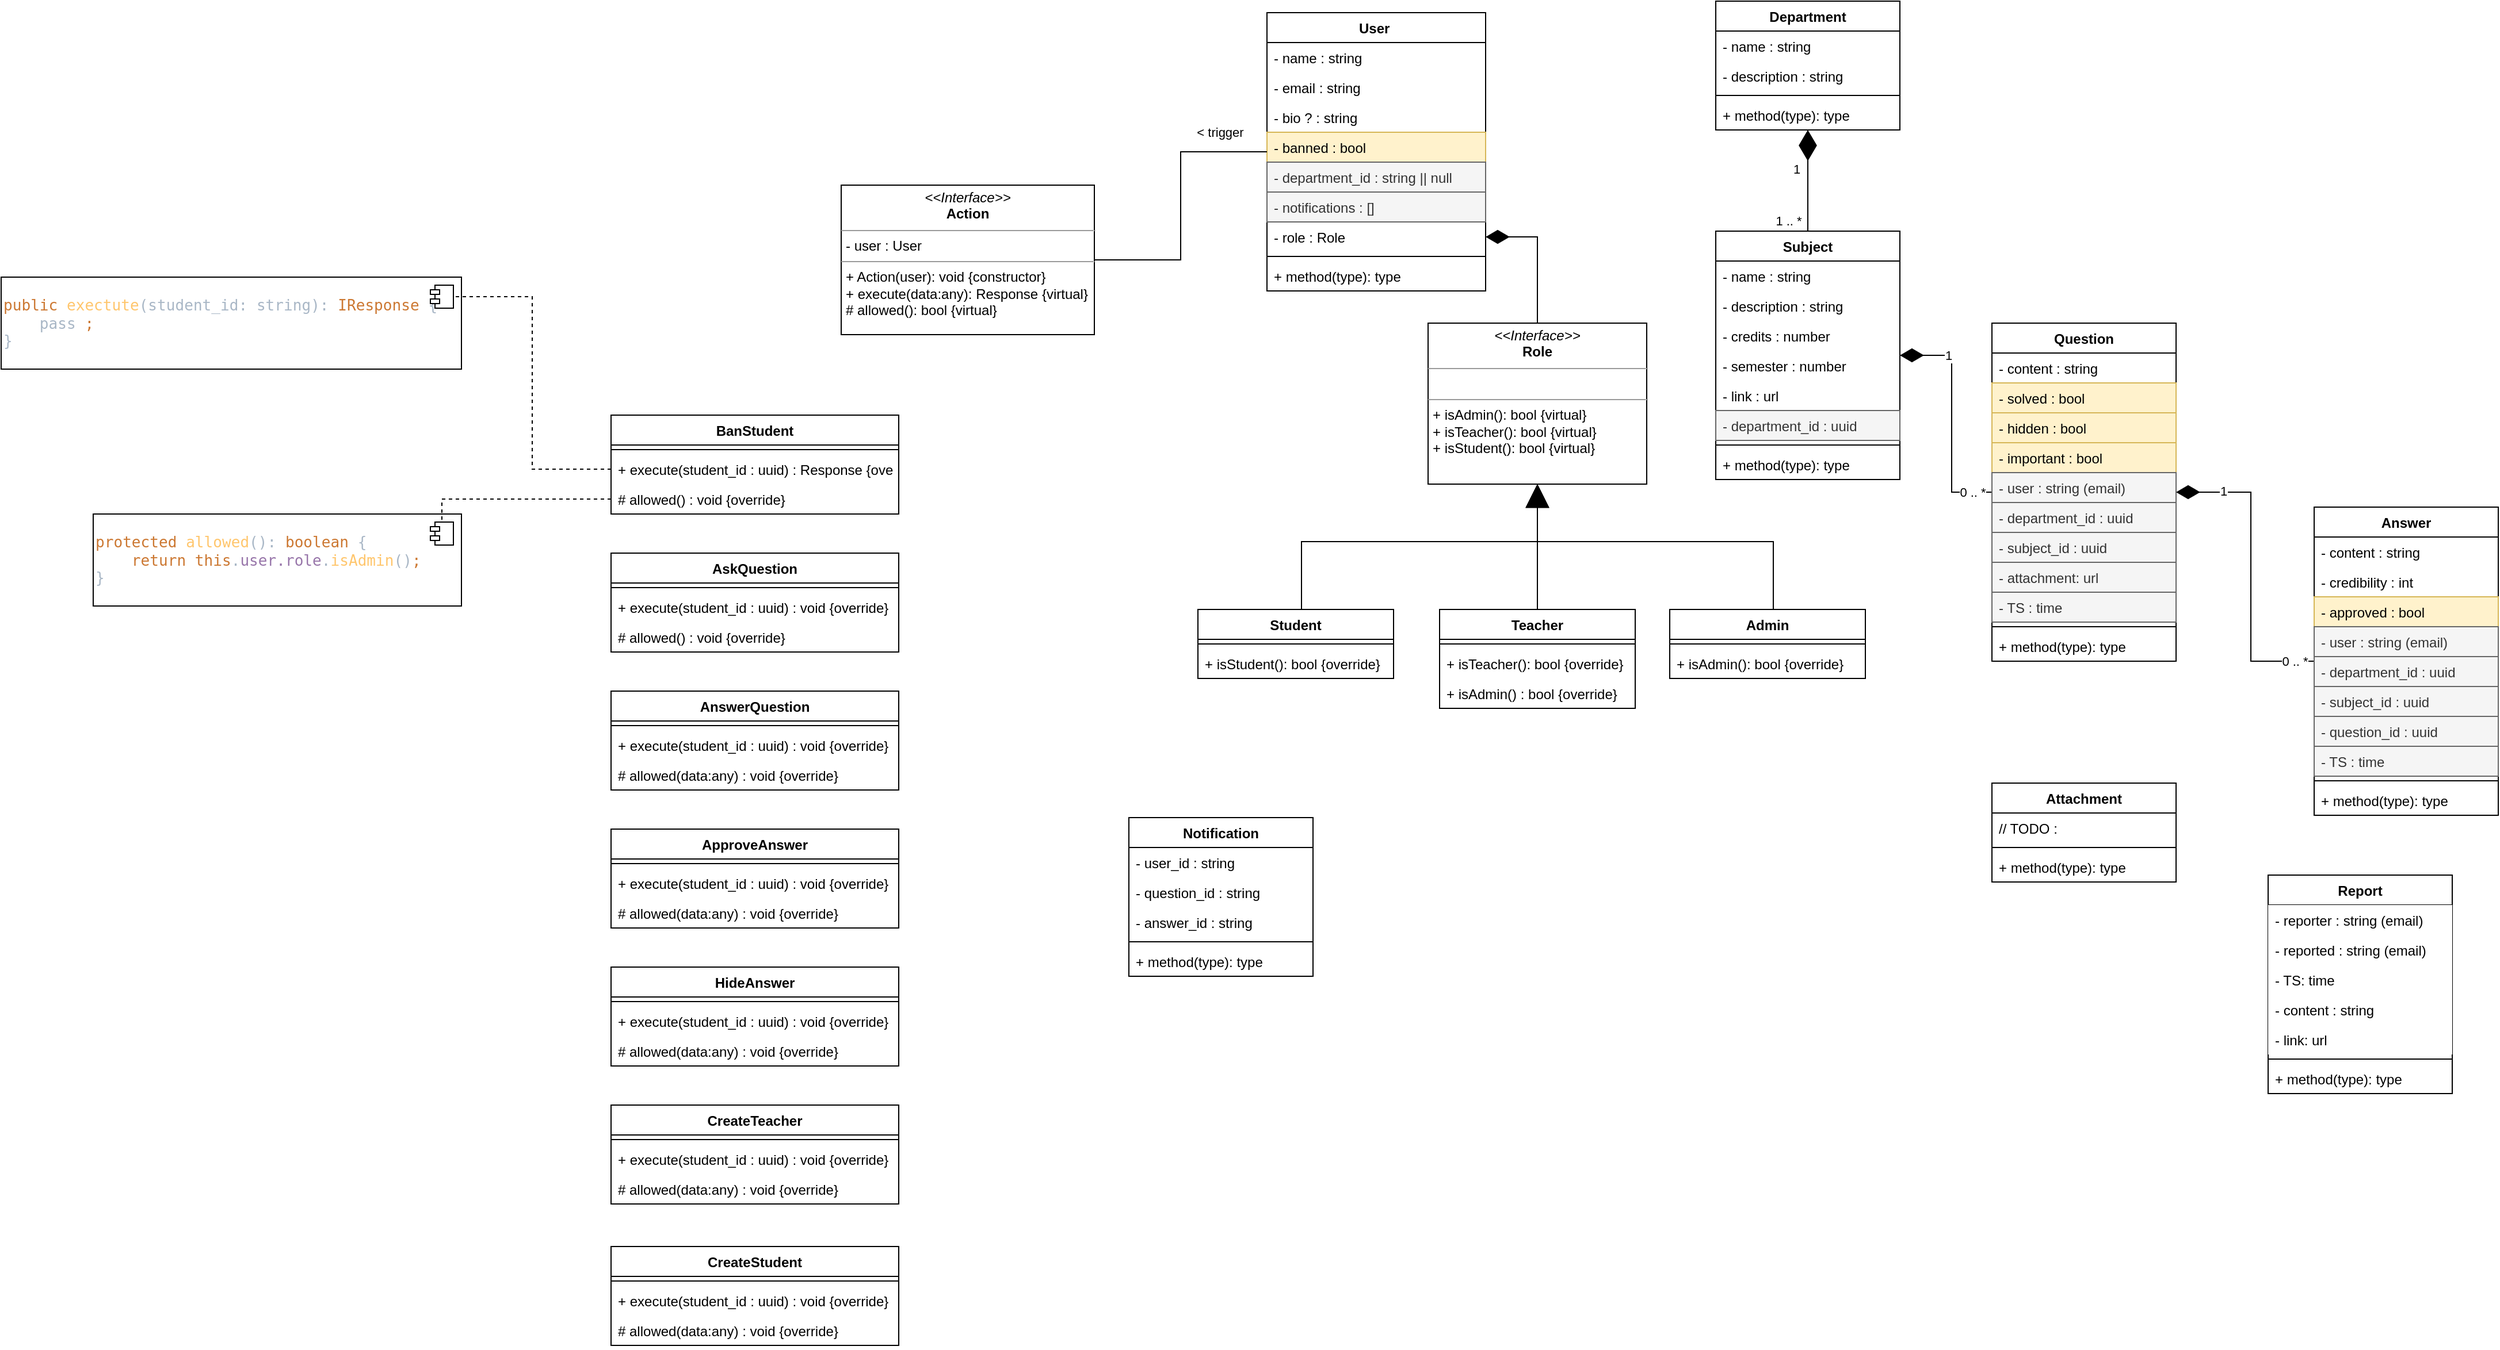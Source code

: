 <mxfile version="20.5.1" type="device" pages="4"><diagram id="XFifNijOsK9uiAfXMgmM" name="database models"><mxGraphModel dx="3076" dy="762" grid="1" gridSize="10" guides="1" tooltips="1" connect="1" arrows="1" fold="1" page="1" pageScale="1" pageWidth="827" pageHeight="1169" math="0" shadow="0"><root><mxCell id="0"/><mxCell id="1" parent="0"/><mxCell id="0cKTG_WlRrb4X3SdwNJc-1" value="User " style="swimlane;fontStyle=1;align=center;verticalAlign=top;childLayout=stackLayout;horizontal=1;startSize=26;horizontalStack=0;resizeParent=1;resizeParentMax=0;resizeLast=0;collapsible=1;marginBottom=0;" parent="1" vertex="1"><mxGeometry x="90" y="10" width="190" height="242" as="geometry"/></mxCell><mxCell id="0cKTG_WlRrb4X3SdwNJc-2" value="- name : string" style="text;strokeColor=none;fillColor=none;align=left;verticalAlign=top;spacingLeft=4;spacingRight=4;overflow=hidden;rotatable=0;points=[[0,0.5],[1,0.5]];portConstraint=eastwest;" parent="0cKTG_WlRrb4X3SdwNJc-1" vertex="1"><mxGeometry y="26" width="190" height="26" as="geometry"/></mxCell><mxCell id="0cKTG_WlRrb4X3SdwNJc-5" value="- email : string&#10;" style="text;strokeColor=none;fillColor=none;align=left;verticalAlign=top;spacingLeft=4;spacingRight=4;overflow=hidden;rotatable=0;points=[[0,0.5],[1,0.5]];portConstraint=eastwest;" parent="0cKTG_WlRrb4X3SdwNJc-1" vertex="1"><mxGeometry y="52" width="190" height="26" as="geometry"/></mxCell><mxCell id="0cKTG_WlRrb4X3SdwNJc-102" value="- bio ? : string" style="text;strokeColor=none;fillColor=none;align=left;verticalAlign=top;spacingLeft=4;spacingRight=4;overflow=hidden;rotatable=0;points=[[0,0.5],[1,0.5]];portConstraint=eastwest;" parent="0cKTG_WlRrb4X3SdwNJc-1" vertex="1"><mxGeometry y="78" width="190" height="26" as="geometry"/></mxCell><mxCell id="VDcB8CAbpUGvMzRMsDXS-1" value="- banned : bool" style="text;strokeColor=#d6b656;fillColor=#fff2cc;align=left;verticalAlign=top;spacingLeft=4;spacingRight=4;overflow=hidden;rotatable=0;points=[[0,0.5],[1,0.5]];portConstraint=eastwest;" parent="0cKTG_WlRrb4X3SdwNJc-1" vertex="1"><mxGeometry y="104" width="190" height="26" as="geometry"/></mxCell><mxCell id="13DQG_SEc8WfwMzVn8Cd-58" value="- department_id : string || null" style="text;strokeColor=#666666;fillColor=#f5f5f5;align=left;verticalAlign=top;spacingLeft=4;spacingRight=4;overflow=hidden;rotatable=0;points=[[0,0.5],[1,0.5]];portConstraint=eastwest;fontColor=#333333;" parent="0cKTG_WlRrb4X3SdwNJc-1" vertex="1"><mxGeometry y="130" width="190" height="26" as="geometry"/></mxCell><mxCell id="cL6c53Bfo5JqPCPwntkr-1" value="- notifications : []" style="text;strokeColor=#666666;fillColor=#f5f5f5;align=left;verticalAlign=top;spacingLeft=4;spacingRight=4;overflow=hidden;rotatable=0;points=[[0,0.5],[1,0.5]];portConstraint=eastwest;fontColor=#333333;" parent="0cKTG_WlRrb4X3SdwNJc-1" vertex="1"><mxGeometry y="156" width="190" height="26" as="geometry"/></mxCell><mxCell id="0cKTG_WlRrb4X3SdwNJc-103" value="- role : Role" style="text;strokeColor=none;fillColor=none;align=left;verticalAlign=top;spacingLeft=4;spacingRight=4;overflow=hidden;rotatable=0;points=[[0,0.5],[1,0.5]];portConstraint=eastwest;" parent="0cKTG_WlRrb4X3SdwNJc-1" vertex="1"><mxGeometry y="182" width="190" height="26" as="geometry"/></mxCell><mxCell id="0cKTG_WlRrb4X3SdwNJc-3" value="" style="line;strokeWidth=1;fillColor=none;align=left;verticalAlign=middle;spacingTop=-1;spacingLeft=3;spacingRight=3;rotatable=0;labelPosition=right;points=[];portConstraint=eastwest;" parent="0cKTG_WlRrb4X3SdwNJc-1" vertex="1"><mxGeometry y="208" width="190" height="8" as="geometry"/></mxCell><mxCell id="0cKTG_WlRrb4X3SdwNJc-4" value="+ method(type): type" style="text;strokeColor=none;fillColor=none;align=left;verticalAlign=top;spacingLeft=4;spacingRight=4;overflow=hidden;rotatable=0;points=[[0,0.5],[1,0.5]];portConstraint=eastwest;" parent="0cKTG_WlRrb4X3SdwNJc-1" vertex="1"><mxGeometry y="216" width="190" height="26" as="geometry"/></mxCell><mxCell id="0cKTG_WlRrb4X3SdwNJc-29" value="Department" style="swimlane;fontStyle=1;align=center;verticalAlign=top;childLayout=stackLayout;horizontal=1;startSize=26;horizontalStack=0;resizeParent=1;resizeParentMax=0;resizeLast=0;collapsible=1;marginBottom=0;" parent="1" vertex="1"><mxGeometry x="480" width="160" height="112" as="geometry"/></mxCell><mxCell id="0cKTG_WlRrb4X3SdwNJc-30" value="- name : string" style="text;strokeColor=none;fillColor=none;align=left;verticalAlign=top;spacingLeft=4;spacingRight=4;overflow=hidden;rotatable=0;points=[[0,0.5],[1,0.5]];portConstraint=eastwest;" parent="0cKTG_WlRrb4X3SdwNJc-29" vertex="1"><mxGeometry y="26" width="160" height="26" as="geometry"/></mxCell><mxCell id="0cKTG_WlRrb4X3SdwNJc-33" value="- description : string" style="text;strokeColor=none;fillColor=none;align=left;verticalAlign=top;spacingLeft=4;spacingRight=4;overflow=hidden;rotatable=0;points=[[0,0.5],[1,0.5]];portConstraint=eastwest;" parent="0cKTG_WlRrb4X3SdwNJc-29" vertex="1"><mxGeometry y="52" width="160" height="26" as="geometry"/></mxCell><mxCell id="0cKTG_WlRrb4X3SdwNJc-31" value="" style="line;strokeWidth=1;fillColor=none;align=left;verticalAlign=middle;spacingTop=-1;spacingLeft=3;spacingRight=3;rotatable=0;labelPosition=right;points=[];portConstraint=eastwest;" parent="0cKTG_WlRrb4X3SdwNJc-29" vertex="1"><mxGeometry y="78" width="160" height="8" as="geometry"/></mxCell><mxCell id="0cKTG_WlRrb4X3SdwNJc-32" value="+ method(type): type" style="text;strokeColor=none;fillColor=none;align=left;verticalAlign=top;spacingLeft=4;spacingRight=4;overflow=hidden;rotatable=0;points=[[0,0.5],[1,0.5]];portConstraint=eastwest;" parent="0cKTG_WlRrb4X3SdwNJc-29" vertex="1"><mxGeometry y="86" width="160" height="26" as="geometry"/></mxCell><mxCell id="0cKTG_WlRrb4X3SdwNJc-34" value="Subject" style="swimlane;fontStyle=1;align=center;verticalAlign=top;childLayout=stackLayout;horizontal=1;startSize=26;horizontalStack=0;resizeParent=1;resizeParentMax=0;resizeLast=0;collapsible=1;marginBottom=0;" parent="1" vertex="1"><mxGeometry x="480" y="200" width="160" height="216" as="geometry"/></mxCell><mxCell id="0cKTG_WlRrb4X3SdwNJc-35" value="- name : string" style="text;strokeColor=none;fillColor=none;align=left;verticalAlign=top;spacingLeft=4;spacingRight=4;overflow=hidden;rotatable=0;points=[[0,0.5],[1,0.5]];portConstraint=eastwest;" parent="0cKTG_WlRrb4X3SdwNJc-34" vertex="1"><mxGeometry y="26" width="160" height="26" as="geometry"/></mxCell><mxCell id="0cKTG_WlRrb4X3SdwNJc-36" value="- description : string" style="text;strokeColor=none;fillColor=none;align=left;verticalAlign=top;spacingLeft=4;spacingRight=4;overflow=hidden;rotatable=0;points=[[0,0.5],[1,0.5]];portConstraint=eastwest;" parent="0cKTG_WlRrb4X3SdwNJc-34" vertex="1"><mxGeometry y="52" width="160" height="26" as="geometry"/></mxCell><mxCell id="ep-8tphROOSz7XcOrH3a-3" value="- credits : number" style="text;strokeColor=none;fillColor=none;align=left;verticalAlign=top;spacingLeft=4;spacingRight=4;overflow=hidden;rotatable=0;points=[[0,0.5],[1,0.5]];portConstraint=eastwest;" parent="0cKTG_WlRrb4X3SdwNJc-34" vertex="1"><mxGeometry y="78" width="160" height="26" as="geometry"/></mxCell><mxCell id="ep-8tphROOSz7XcOrH3a-6" value="- semester : number" style="text;strokeColor=none;fillColor=none;align=left;verticalAlign=top;spacingLeft=4;spacingRight=4;overflow=hidden;rotatable=0;points=[[0,0.5],[1,0.5]];portConstraint=eastwest;" parent="0cKTG_WlRrb4X3SdwNJc-34" vertex="1"><mxGeometry y="104" width="160" height="26" as="geometry"/></mxCell><mxCell id="ep-8tphROOSz7XcOrH3a-4" value="- link : url" style="text;strokeColor=none;fillColor=none;align=left;verticalAlign=top;spacingLeft=4;spacingRight=4;overflow=hidden;rotatable=0;points=[[0,0.5],[1,0.5]];portConstraint=eastwest;" parent="0cKTG_WlRrb4X3SdwNJc-34" vertex="1"><mxGeometry y="130" width="160" height="26" as="geometry"/></mxCell><mxCell id="13DQG_SEc8WfwMzVn8Cd-13" value="- department_id : uuid" style="text;align=left;verticalAlign=top;spacingLeft=4;spacingRight=4;overflow=hidden;rotatable=0;points=[[0,0.5],[1,0.5]];portConstraint=eastwest;fillColor=#f5f5f5;strokeColor=#666666;fontColor=#333333;" parent="0cKTG_WlRrb4X3SdwNJc-34" vertex="1"><mxGeometry y="156" width="160" height="26" as="geometry"/></mxCell><mxCell id="0cKTG_WlRrb4X3SdwNJc-37" value="" style="line;strokeWidth=1;fillColor=none;align=left;verticalAlign=middle;spacingTop=-1;spacingLeft=3;spacingRight=3;rotatable=0;labelPosition=right;points=[];portConstraint=eastwest;" parent="0cKTG_WlRrb4X3SdwNJc-34" vertex="1"><mxGeometry y="182" width="160" height="8" as="geometry"/></mxCell><mxCell id="0cKTG_WlRrb4X3SdwNJc-38" value="+ method(type): type" style="text;strokeColor=none;fillColor=none;align=left;verticalAlign=top;spacingLeft=4;spacingRight=4;overflow=hidden;rotatable=0;points=[[0,0.5],[1,0.5]];portConstraint=eastwest;" parent="0cKTG_WlRrb4X3SdwNJc-34" vertex="1"><mxGeometry y="190" width="160" height="26" as="geometry"/></mxCell><mxCell id="0cKTG_WlRrb4X3SdwNJc-40" value="" style="endArrow=diamondThin;endFill=1;endSize=24;html=1;rounded=0;exitX=0.5;exitY=0;exitDx=0;exitDy=0;edgeStyle=orthogonalEdgeStyle;" parent="1" source="0cKTG_WlRrb4X3SdwNJc-34" target="0cKTG_WlRrb4X3SdwNJc-29" edge="1"><mxGeometry width="160" relative="1" as="geometry"><mxPoint x="410" y="250" as="sourcePoint"/><mxPoint x="570" y="250" as="targetPoint"/></mxGeometry></mxCell><mxCell id="13DQG_SEc8WfwMzVn8Cd-14" value="1 .. *" style="edgeLabel;html=1;align=center;verticalAlign=middle;resizable=0;points=[];" parent="0cKTG_WlRrb4X3SdwNJc-40" vertex="1" connectable="0"><mxGeometry x="-0.735" y="-1" relative="1" as="geometry"><mxPoint x="-18" y="2" as="offset"/></mxGeometry></mxCell><mxCell id="13DQG_SEc8WfwMzVn8Cd-15" value="1" style="edgeLabel;html=1;align=center;verticalAlign=middle;resizable=0;points=[];" parent="0cKTG_WlRrb4X3SdwNJc-40" vertex="1" connectable="0"><mxGeometry x="0.231" y="-1" relative="1" as="geometry"><mxPoint x="-11" as="offset"/></mxGeometry></mxCell><mxCell id="13DQG_SEc8WfwMzVn8Cd-10" style="edgeStyle=orthogonalEdgeStyle;rounded=0;orthogonalLoop=1;jettySize=auto;html=1;endArrow=diamondThin;endFill=1;endSize=18;" parent="1" source="0cKTG_WlRrb4X3SdwNJc-44" target="0cKTG_WlRrb4X3SdwNJc-34" edge="1"><mxGeometry relative="1" as="geometry"/></mxCell><mxCell id="13DQG_SEc8WfwMzVn8Cd-11" value="0 .. *" style="edgeLabel;html=1;align=center;verticalAlign=middle;resizable=0;points=[];" parent="13DQG_SEc8WfwMzVn8Cd-10" vertex="1" connectable="0"><mxGeometry x="-0.83" relative="1" as="geometry"><mxPoint as="offset"/></mxGeometry></mxCell><mxCell id="13DQG_SEc8WfwMzVn8Cd-12" value="1" style="edgeLabel;html=1;align=center;verticalAlign=middle;resizable=0;points=[];" parent="13DQG_SEc8WfwMzVn8Cd-10" vertex="1" connectable="0"><mxGeometry x="0.581" relative="1" as="geometry"><mxPoint as="offset"/></mxGeometry></mxCell><mxCell id="0cKTG_WlRrb4X3SdwNJc-44" value="Question" style="swimlane;fontStyle=1;align=center;verticalAlign=top;childLayout=stackLayout;horizontal=1;startSize=26;horizontalStack=0;resizeParent=1;resizeParentMax=0;resizeLast=0;collapsible=1;marginBottom=0;" parent="1" vertex="1"><mxGeometry x="720" y="280" width="160" height="294" as="geometry"/></mxCell><mxCell id="0cKTG_WlRrb4X3SdwNJc-49" value="- content : string" style="text;strokeColor=none;fillColor=none;align=left;verticalAlign=top;spacingLeft=4;spacingRight=4;overflow=hidden;rotatable=0;points=[[0,0.5],[1,0.5]];portConstraint=eastwest;" parent="0cKTG_WlRrb4X3SdwNJc-44" vertex="1"><mxGeometry y="26" width="160" height="26" as="geometry"/></mxCell><mxCell id="0cKTG_WlRrb4X3SdwNJc-52" value="- solved : bool" style="text;strokeColor=#d6b656;fillColor=#fff2cc;align=left;verticalAlign=top;spacingLeft=4;spacingRight=4;overflow=hidden;rotatable=0;points=[[0,0.5],[1,0.5]];portConstraint=eastwest;" parent="0cKTG_WlRrb4X3SdwNJc-44" vertex="1"><mxGeometry y="52" width="160" height="26" as="geometry"/></mxCell><mxCell id="0cKTG_WlRrb4X3SdwNJc-53" value="- hidden : bool" style="text;strokeColor=#d6b656;fillColor=#fff2cc;align=left;verticalAlign=top;spacingLeft=4;spacingRight=4;overflow=hidden;rotatable=0;points=[[0,0.5],[1,0.5]];portConstraint=eastwest;" parent="0cKTG_WlRrb4X3SdwNJc-44" vertex="1"><mxGeometry y="78" width="160" height="26" as="geometry"/></mxCell><mxCell id="0cKTG_WlRrb4X3SdwNJc-70" value="- important : bool" style="text;strokeColor=#d6b656;fillColor=#fff2cc;align=left;verticalAlign=top;spacingLeft=4;spacingRight=4;overflow=hidden;rotatable=0;points=[[0,0.5],[1,0.5]];portConstraint=eastwest;" parent="0cKTG_WlRrb4X3SdwNJc-44" vertex="1"><mxGeometry y="104" width="160" height="26" as="geometry"/></mxCell><mxCell id="0cKTG_WlRrb4X3SdwNJc-50" value="- user : string (email)" style="text;strokeColor=#666666;fillColor=#f5f5f5;align=left;verticalAlign=top;spacingLeft=4;spacingRight=4;overflow=hidden;rotatable=0;points=[[0,0.5],[1,0.5]];portConstraint=eastwest;fontColor=#333333;" parent="0cKTG_WlRrb4X3SdwNJc-44" vertex="1"><mxGeometry y="130" width="160" height="26" as="geometry"/></mxCell><mxCell id="13DQG_SEc8WfwMzVn8Cd-1" value="- department_id : uuid" style="text;align=left;verticalAlign=top;spacingLeft=4;spacingRight=4;overflow=hidden;rotatable=0;points=[[0,0.5],[1,0.5]];portConstraint=eastwest;fillColor=#f5f5f5;strokeColor=#666666;fontColor=#333333;" parent="0cKTG_WlRrb4X3SdwNJc-44" vertex="1"><mxGeometry y="156" width="160" height="26" as="geometry"/></mxCell><mxCell id="0cKTG_WlRrb4X3SdwNJc-105" value="- subject_id : uuid" style="text;strokeColor=#666666;fillColor=#f5f5f5;align=left;verticalAlign=top;spacingLeft=4;spacingRight=4;overflow=hidden;rotatable=0;points=[[0,0.5],[1,0.5]];portConstraint=eastwest;fontColor=#333333;" parent="0cKTG_WlRrb4X3SdwNJc-44" vertex="1"><mxGeometry y="182" width="160" height="26" as="geometry"/></mxCell><mxCell id="0Wb9bF1UAll_KGD_7LF0-1" value="- attachment: url" style="text;strokeColor=#666666;fillColor=#f5f5f5;align=left;verticalAlign=top;spacingLeft=4;spacingRight=4;overflow=hidden;rotatable=0;points=[[0,0.5],[1,0.5]];portConstraint=eastwest;fontColor=#333333;" parent="0cKTG_WlRrb4X3SdwNJc-44" vertex="1"><mxGeometry y="208" width="160" height="26" as="geometry"/></mxCell><mxCell id="0cKTG_WlRrb4X3SdwNJc-51" value="- TS : time" style="text;strokeColor=#666666;fillColor=#f5f5f5;align=left;verticalAlign=top;spacingLeft=4;spacingRight=4;overflow=hidden;rotatable=0;points=[[0,0.5],[1,0.5]];portConstraint=eastwest;fontColor=#333333;" parent="0cKTG_WlRrb4X3SdwNJc-44" vertex="1"><mxGeometry y="234" width="160" height="26" as="geometry"/></mxCell><mxCell id="0cKTG_WlRrb4X3SdwNJc-46" value="" style="line;strokeWidth=1;fillColor=none;align=left;verticalAlign=middle;spacingTop=-1;spacingLeft=3;spacingRight=3;rotatable=0;labelPosition=right;points=[];portConstraint=eastwest;" parent="0cKTG_WlRrb4X3SdwNJc-44" vertex="1"><mxGeometry y="260" width="160" height="8" as="geometry"/></mxCell><mxCell id="0cKTG_WlRrb4X3SdwNJc-47" value="+ method(type): type" style="text;strokeColor=none;fillColor=none;align=left;verticalAlign=top;spacingLeft=4;spacingRight=4;overflow=hidden;rotatable=0;points=[[0,0.5],[1,0.5]];portConstraint=eastwest;" parent="0cKTG_WlRrb4X3SdwNJc-44" vertex="1"><mxGeometry y="268" width="160" height="26" as="geometry"/></mxCell><mxCell id="13DQG_SEc8WfwMzVn8Cd-7" style="edgeStyle=orthogonalEdgeStyle;rounded=0;orthogonalLoop=1;jettySize=auto;html=1;endArrow=diamondThin;endFill=1;endSize=18;" parent="1" source="0cKTG_WlRrb4X3SdwNJc-61" target="0cKTG_WlRrb4X3SdwNJc-44" edge="1"><mxGeometry relative="1" as="geometry"/></mxCell><mxCell id="13DQG_SEc8WfwMzVn8Cd-8" value="0 .. *" style="edgeLabel;html=1;align=center;verticalAlign=middle;resizable=0;points=[];" parent="13DQG_SEc8WfwMzVn8Cd-7" vertex="1" connectable="0"><mxGeometry x="-0.869" relative="1" as="geometry"><mxPoint as="offset"/></mxGeometry></mxCell><mxCell id="13DQG_SEc8WfwMzVn8Cd-9" value="1" style="edgeLabel;html=1;align=center;verticalAlign=middle;resizable=0;points=[];" parent="13DQG_SEc8WfwMzVn8Cd-7" vertex="1" connectable="0"><mxGeometry x="0.696" y="-1" relative="1" as="geometry"><mxPoint as="offset"/></mxGeometry></mxCell><mxCell id="0cKTG_WlRrb4X3SdwNJc-61" value="Answer" style="swimlane;fontStyle=1;align=center;verticalAlign=top;childLayout=stackLayout;horizontal=1;startSize=26;horizontalStack=0;resizeParent=1;resizeParentMax=0;resizeLast=0;collapsible=1;marginBottom=0;" parent="1" vertex="1"><mxGeometry x="1000" y="440" width="160" height="268" as="geometry"/></mxCell><mxCell id="0cKTG_WlRrb4X3SdwNJc-62" value="- content : string" style="text;strokeColor=none;fillColor=none;align=left;verticalAlign=top;spacingLeft=4;spacingRight=4;overflow=hidden;rotatable=0;points=[[0,0.5],[1,0.5]];portConstraint=eastwest;" parent="0cKTG_WlRrb4X3SdwNJc-61" vertex="1"><mxGeometry y="26" width="160" height="26" as="geometry"/></mxCell><mxCell id="13DQG_SEc8WfwMzVn8Cd-6" value="- credibility : int" style="text;strokeColor=none;fillColor=none;align=left;verticalAlign=top;spacingLeft=4;spacingRight=4;overflow=hidden;rotatable=0;points=[[0,0.5],[1,0.5]];portConstraint=eastwest;" parent="0cKTG_WlRrb4X3SdwNJc-61" vertex="1"><mxGeometry y="52" width="160" height="26" as="geometry"/></mxCell><mxCell id="0cKTG_WlRrb4X3SdwNJc-66" value="- approved : bool" style="text;strokeColor=#d6b656;fillColor=#fff2cc;align=left;verticalAlign=top;spacingLeft=4;spacingRight=4;overflow=hidden;rotatable=0;points=[[0,0.5],[1,0.5]];portConstraint=eastwest;" parent="0cKTG_WlRrb4X3SdwNJc-61" vertex="1"><mxGeometry y="78" width="160" height="26" as="geometry"/></mxCell><mxCell id="0cKTG_WlRrb4X3SdwNJc-64" value="- user : string (email)" style="text;strokeColor=#666666;fillColor=#f5f5f5;align=left;verticalAlign=top;spacingLeft=4;spacingRight=4;overflow=hidden;rotatable=0;points=[[0,0.5],[1,0.5]];portConstraint=eastwest;fontColor=#333333;" parent="0cKTG_WlRrb4X3SdwNJc-61" vertex="1"><mxGeometry y="104" width="160" height="26" as="geometry"/></mxCell><mxCell id="13DQG_SEc8WfwMzVn8Cd-3" value="- department_id : uuid" style="text;align=left;verticalAlign=top;spacingLeft=4;spacingRight=4;overflow=hidden;rotatable=0;points=[[0,0.5],[1,0.5]];portConstraint=eastwest;fillColor=#f5f5f5;strokeColor=#666666;fontColor=#333333;" parent="0cKTG_WlRrb4X3SdwNJc-61" vertex="1"><mxGeometry y="130" width="160" height="26" as="geometry"/></mxCell><mxCell id="13DQG_SEc8WfwMzVn8Cd-4" value="- subject_id : uuid" style="text;strokeColor=#666666;fillColor=#f5f5f5;align=left;verticalAlign=top;spacingLeft=4;spacingRight=4;overflow=hidden;rotatable=0;points=[[0,0.5],[1,0.5]];portConstraint=eastwest;fontColor=#333333;" parent="0cKTG_WlRrb4X3SdwNJc-61" vertex="1"><mxGeometry y="156" width="160" height="26" as="geometry"/></mxCell><mxCell id="13DQG_SEc8WfwMzVn8Cd-5" value="- question_id : uuid" style="text;strokeColor=#666666;fillColor=#f5f5f5;align=left;verticalAlign=top;spacingLeft=4;spacingRight=4;overflow=hidden;rotatable=0;points=[[0,0.5],[1,0.5]];portConstraint=eastwest;fontColor=#333333;" parent="0cKTG_WlRrb4X3SdwNJc-61" vertex="1"><mxGeometry y="182" width="160" height="26" as="geometry"/></mxCell><mxCell id="0cKTG_WlRrb4X3SdwNJc-65" value="- TS : time" style="text;strokeColor=#666666;fillColor=#f5f5f5;align=left;verticalAlign=top;spacingLeft=4;spacingRight=4;overflow=hidden;rotatable=0;points=[[0,0.5],[1,0.5]];portConstraint=eastwest;fontColor=#333333;" parent="0cKTG_WlRrb4X3SdwNJc-61" vertex="1"><mxGeometry y="208" width="160" height="26" as="geometry"/></mxCell><mxCell id="0cKTG_WlRrb4X3SdwNJc-68" value="" style="line;strokeWidth=1;fillColor=none;align=left;verticalAlign=middle;spacingTop=-1;spacingLeft=3;spacingRight=3;rotatable=0;labelPosition=right;points=[];portConstraint=eastwest;" parent="0cKTG_WlRrb4X3SdwNJc-61" vertex="1"><mxGeometry y="234" width="160" height="8" as="geometry"/></mxCell><mxCell id="0cKTG_WlRrb4X3SdwNJc-69" value="+ method(type): type" style="text;strokeColor=none;fillColor=none;align=left;verticalAlign=top;spacingLeft=4;spacingRight=4;overflow=hidden;rotatable=0;points=[[0,0.5],[1,0.5]];portConstraint=eastwest;" parent="0cKTG_WlRrb4X3SdwNJc-61" vertex="1"><mxGeometry y="242" width="160" height="26" as="geometry"/></mxCell><mxCell id="0cKTG_WlRrb4X3SdwNJc-76" value="Attachment" style="swimlane;fontStyle=1;align=center;verticalAlign=top;childLayout=stackLayout;horizontal=1;startSize=26;horizontalStack=0;resizeParent=1;resizeParentMax=0;resizeLast=0;collapsible=1;marginBottom=0;" parent="1" vertex="1"><mxGeometry x="720" y="680" width="160" height="86" as="geometry"/></mxCell><mxCell id="0cKTG_WlRrb4X3SdwNJc-79" value="// TODO :" style="text;strokeColor=none;fillColor=none;align=left;verticalAlign=top;spacingLeft=4;spacingRight=4;overflow=hidden;rotatable=0;points=[[0,0.5],[1,0.5]];portConstraint=eastwest;" parent="0cKTG_WlRrb4X3SdwNJc-76" vertex="1"><mxGeometry y="26" width="160" height="26" as="geometry"/></mxCell><mxCell id="0cKTG_WlRrb4X3SdwNJc-83" value="" style="line;strokeWidth=1;fillColor=none;align=left;verticalAlign=middle;spacingTop=-1;spacingLeft=3;spacingRight=3;rotatable=0;labelPosition=right;points=[];portConstraint=eastwest;" parent="0cKTG_WlRrb4X3SdwNJc-76" vertex="1"><mxGeometry y="52" width="160" height="8" as="geometry"/></mxCell><mxCell id="0cKTG_WlRrb4X3SdwNJc-84" value="+ method(type): type" style="text;strokeColor=none;fillColor=none;align=left;verticalAlign=top;spacingLeft=4;spacingRight=4;overflow=hidden;rotatable=0;points=[[0,0.5],[1,0.5]];portConstraint=eastwest;" parent="0cKTG_WlRrb4X3SdwNJc-76" vertex="1"><mxGeometry y="60" width="160" height="26" as="geometry"/></mxCell><mxCell id="0cKTG_WlRrb4X3SdwNJc-107" value="Notification" style="swimlane;fontStyle=1;align=center;verticalAlign=top;childLayout=stackLayout;horizontal=1;startSize=26;horizontalStack=0;resizeParent=1;resizeParentMax=0;resizeLast=0;collapsible=1;marginBottom=0;shadow=0;glass=0;strokeColor=default;fillColor=default;" parent="1" vertex="1"><mxGeometry x="-30" y="710" width="160" height="138" as="geometry"/></mxCell><mxCell id="0cKTG_WlRrb4X3SdwNJc-108" value="- user_id : string" style="text;strokeColor=none;fillColor=none;align=left;verticalAlign=top;spacingLeft=4;spacingRight=4;overflow=hidden;rotatable=0;points=[[0,0.5],[1,0.5]];portConstraint=eastwest;shadow=0;glass=0;" parent="0cKTG_WlRrb4X3SdwNJc-107" vertex="1"><mxGeometry y="26" width="160" height="26" as="geometry"/></mxCell><mxCell id="0cKTG_WlRrb4X3SdwNJc-114" value="- question_id : string" style="text;strokeColor=none;fillColor=none;align=left;verticalAlign=top;spacingLeft=4;spacingRight=4;overflow=hidden;rotatable=0;points=[[0,0.5],[1,0.5]];portConstraint=eastwest;shadow=0;glass=0;" parent="0cKTG_WlRrb4X3SdwNJc-107" vertex="1"><mxGeometry y="52" width="160" height="26" as="geometry"/></mxCell><mxCell id="0cKTG_WlRrb4X3SdwNJc-113" value="- answer_id : string" style="text;strokeColor=none;fillColor=none;align=left;verticalAlign=top;spacingLeft=4;spacingRight=4;overflow=hidden;rotatable=0;points=[[0,0.5],[1,0.5]];portConstraint=eastwest;shadow=0;glass=0;" parent="0cKTG_WlRrb4X3SdwNJc-107" vertex="1"><mxGeometry y="78" width="160" height="26" as="geometry"/></mxCell><mxCell id="0cKTG_WlRrb4X3SdwNJc-109" value="" style="line;strokeWidth=1;fillColor=none;align=left;verticalAlign=middle;spacingTop=-1;spacingLeft=3;spacingRight=3;rotatable=0;labelPosition=right;points=[];portConstraint=eastwest;shadow=0;glass=0;" parent="0cKTG_WlRrb4X3SdwNJc-107" vertex="1"><mxGeometry y="104" width="160" height="8" as="geometry"/></mxCell><mxCell id="0cKTG_WlRrb4X3SdwNJc-110" value="+ method(type): type" style="text;strokeColor=none;fillColor=none;align=left;verticalAlign=top;spacingLeft=4;spacingRight=4;overflow=hidden;rotatable=0;points=[[0,0.5],[1,0.5]];portConstraint=eastwest;shadow=0;glass=0;" parent="0cKTG_WlRrb4X3SdwNJc-107" vertex="1"><mxGeometry y="112" width="160" height="26" as="geometry"/></mxCell><mxCell id="13DQG_SEc8WfwMzVn8Cd-31" style="edgeStyle=orthogonalEdgeStyle;rounded=0;orthogonalLoop=1;jettySize=auto;html=1;endArrow=diamondThin;endFill=1;endSize=18;" parent="1" source="13DQG_SEc8WfwMzVn8Cd-29" target="0cKTG_WlRrb4X3SdwNJc-103" edge="1"><mxGeometry relative="1" as="geometry"/></mxCell><mxCell id="13DQG_SEc8WfwMzVn8Cd-29" value="&lt;p style=&quot;margin:0px;margin-top:4px;text-align:center;&quot;&gt;&lt;i&gt;&amp;lt;&amp;lt;Interface&amp;gt;&amp;gt;&lt;/i&gt;&lt;br&gt;&lt;b&gt;Role&lt;/b&gt;&lt;/p&gt;&lt;hr size=&quot;1&quot;&gt;&lt;p style=&quot;margin:0px;margin-left:4px;&quot;&gt;&lt;br&gt;&lt;/p&gt;&lt;hr size=&quot;1&quot;&gt;&lt;p style=&quot;margin:0px;margin-left:4px;&quot;&gt;+ isAdmin(): bool {virtual}&lt;/p&gt;&lt;p style=&quot;margin:0px;margin-left:4px;&quot;&gt;+&amp;nbsp;isTeacher(): bool {virtual}&lt;br&gt;+&amp;nbsp;isStudent(): bool {virtual}&lt;br&gt;&lt;/p&gt;" style="verticalAlign=top;align=left;overflow=fill;fontSize=12;fontFamily=Helvetica;html=1;" parent="1" vertex="1"><mxGeometry x="230" y="280" width="190" height="140" as="geometry"/></mxCell><mxCell id="13DQG_SEc8WfwMzVn8Cd-55" style="edgeStyle=orthogonalEdgeStyle;rounded=0;orthogonalLoop=1;jettySize=auto;html=1;endArrow=block;endFill=1;endSize=18;" parent="1" source="13DQG_SEc8WfwMzVn8Cd-32" target="13DQG_SEc8WfwMzVn8Cd-29" edge="1"><mxGeometry relative="1" as="geometry"/></mxCell><mxCell id="13DQG_SEc8WfwMzVn8Cd-32" value="Teacher" style="swimlane;fontStyle=1;align=center;verticalAlign=top;childLayout=stackLayout;horizontal=1;startSize=26;horizontalStack=0;resizeParent=1;resizeParentMax=0;resizeLast=0;collapsible=1;marginBottom=0;shadow=0;glass=0;strokeColor=default;fillColor=default;" parent="1" vertex="1"><mxGeometry x="240" y="529" width="170" height="86" as="geometry"/></mxCell><mxCell id="13DQG_SEc8WfwMzVn8Cd-36" value="" style="line;strokeWidth=1;fillColor=none;align=left;verticalAlign=middle;spacingTop=-1;spacingLeft=3;spacingRight=3;rotatable=0;labelPosition=right;points=[];portConstraint=eastwest;shadow=0;glass=0;" parent="13DQG_SEc8WfwMzVn8Cd-32" vertex="1"><mxGeometry y="26" width="170" height="8" as="geometry"/></mxCell><mxCell id="13DQG_SEc8WfwMzVn8Cd-37" value="+ isTeacher(): bool {override}" style="text;strokeColor=none;fillColor=none;align=left;verticalAlign=top;spacingLeft=4;spacingRight=4;overflow=hidden;rotatable=0;points=[[0,0.5],[1,0.5]];portConstraint=eastwest;shadow=0;glass=0;" parent="13DQG_SEc8WfwMzVn8Cd-32" vertex="1"><mxGeometry y="34" width="170" height="26" as="geometry"/></mxCell><mxCell id="13DQG_SEc8WfwMzVn8Cd-97" value="+ isAdmin() : bool {override}" style="text;strokeColor=none;fillColor=none;align=left;verticalAlign=top;spacingLeft=4;spacingRight=4;overflow=hidden;rotatable=0;points=[[0,0.5],[1,0.5]];portConstraint=eastwest;shadow=0;glass=0;" parent="13DQG_SEc8WfwMzVn8Cd-32" vertex="1"><mxGeometry y="60" width="170" height="26" as="geometry"/></mxCell><mxCell id="13DQG_SEc8WfwMzVn8Cd-57" style="edgeStyle=orthogonalEdgeStyle;rounded=0;orthogonalLoop=1;jettySize=auto;html=1;endArrow=block;endFill=1;endSize=18;" parent="1" source="13DQG_SEc8WfwMzVn8Cd-44" target="13DQG_SEc8WfwMzVn8Cd-29" edge="1"><mxGeometry relative="1" as="geometry"><Array as="points"><mxPoint x="530" y="470"/><mxPoint x="325" y="470"/></Array></mxGeometry></mxCell><mxCell id="13DQG_SEc8WfwMzVn8Cd-44" value="Admin" style="swimlane;fontStyle=1;align=center;verticalAlign=top;childLayout=stackLayout;horizontal=1;startSize=26;horizontalStack=0;resizeParent=1;resizeParentMax=0;resizeLast=0;collapsible=1;marginBottom=0;shadow=0;glass=0;strokeColor=default;fillColor=default;" parent="1" vertex="1"><mxGeometry x="440" y="529" width="170" height="60" as="geometry"/></mxCell><mxCell id="13DQG_SEc8WfwMzVn8Cd-47" value="" style="line;strokeWidth=1;fillColor=none;align=left;verticalAlign=middle;spacingTop=-1;spacingLeft=3;spacingRight=3;rotatable=0;labelPosition=right;points=[];portConstraint=eastwest;shadow=0;glass=0;" parent="13DQG_SEc8WfwMzVn8Cd-44" vertex="1"><mxGeometry y="26" width="170" height="8" as="geometry"/></mxCell><mxCell id="13DQG_SEc8WfwMzVn8Cd-48" value="+ isAdmin(): bool {override}" style="text;strokeColor=none;fillColor=none;align=left;verticalAlign=top;spacingLeft=4;spacingRight=4;overflow=hidden;rotatable=0;points=[[0,0.5],[1,0.5]];portConstraint=eastwest;shadow=0;glass=0;" parent="13DQG_SEc8WfwMzVn8Cd-44" vertex="1"><mxGeometry y="34" width="170" height="26" as="geometry"/></mxCell><mxCell id="13DQG_SEc8WfwMzVn8Cd-54" style="edgeStyle=orthogonalEdgeStyle;rounded=0;orthogonalLoop=1;jettySize=auto;html=1;endArrow=block;endFill=1;endSize=18;" parent="1" source="13DQG_SEc8WfwMzVn8Cd-49" target="13DQG_SEc8WfwMzVn8Cd-29" edge="1"><mxGeometry relative="1" as="geometry"><Array as="points"><mxPoint x="120" y="470"/><mxPoint x="325" y="470"/></Array></mxGeometry></mxCell><mxCell id="13DQG_SEc8WfwMzVn8Cd-49" value="Student" style="swimlane;fontStyle=1;align=center;verticalAlign=top;childLayout=stackLayout;horizontal=1;startSize=26;horizontalStack=0;resizeParent=1;resizeParentMax=0;resizeLast=0;collapsible=1;marginBottom=0;shadow=0;glass=0;strokeColor=default;fillColor=default;" parent="1" vertex="1"><mxGeometry x="30" y="529" width="170" height="60" as="geometry"/></mxCell><mxCell id="13DQG_SEc8WfwMzVn8Cd-52" value="" style="line;strokeWidth=1;fillColor=none;align=left;verticalAlign=middle;spacingTop=-1;spacingLeft=3;spacingRight=3;rotatable=0;labelPosition=right;points=[];portConstraint=eastwest;shadow=0;glass=0;" parent="13DQG_SEc8WfwMzVn8Cd-49" vertex="1"><mxGeometry y="26" width="170" height="8" as="geometry"/></mxCell><mxCell id="13DQG_SEc8WfwMzVn8Cd-53" value="+ isStudent(): bool {override}" style="text;strokeColor=none;fillColor=none;align=left;verticalAlign=top;spacingLeft=4;spacingRight=4;overflow=hidden;rotatable=0;points=[[0,0.5],[1,0.5]];portConstraint=eastwest;shadow=0;glass=0;" parent="13DQG_SEc8WfwMzVn8Cd-49" vertex="1"><mxGeometry y="34" width="170" height="26" as="geometry"/></mxCell><mxCell id="13DQG_SEc8WfwMzVn8Cd-71" style="edgeStyle=orthogonalEdgeStyle;rounded=0;orthogonalLoop=1;jettySize=auto;html=1;endArrow=none;endFill=0;endSize=18;" parent="1" source="13DQG_SEc8WfwMzVn8Cd-59" target="0cKTG_WlRrb4X3SdwNJc-1" edge="1"><mxGeometry relative="1" as="geometry"/></mxCell><mxCell id="13DQG_SEc8WfwMzVn8Cd-72" value="&amp;lt; trigger" style="edgeLabel;html=1;align=center;verticalAlign=middle;resizable=0;points=[];" parent="13DQG_SEc8WfwMzVn8Cd-71" vertex="1" connectable="0"><mxGeometry x="0.824" relative="1" as="geometry"><mxPoint x="-20" y="-17" as="offset"/></mxGeometry></mxCell><mxCell id="13DQG_SEc8WfwMzVn8Cd-59" value="&lt;p style=&quot;margin:0px;margin-top:4px;text-align:center;&quot;&gt;&lt;i&gt;&amp;lt;&amp;lt;Interface&amp;gt;&amp;gt;&lt;/i&gt;&lt;br&gt;&lt;b&gt;Action&lt;/b&gt;&lt;/p&gt;&lt;hr size=&quot;1&quot;&gt;&lt;p style=&quot;margin:0px;margin-left:4px;&quot;&gt;- user : User&lt;/p&gt;&lt;hr size=&quot;1&quot;&gt;&lt;p style=&quot;margin:0px;margin-left:4px;&quot;&gt;+ Action(user): void {constructor}&lt;/p&gt;&lt;p style=&quot;margin:0px;margin-left:4px;&quot;&gt;+ execute(data:any): Response {virtual}&lt;/p&gt;&lt;p style=&quot;margin:0px;margin-left:4px;&quot;&gt;# allowed(): bool {virtual}&lt;br&gt;&lt;/p&gt;" style="verticalAlign=top;align=left;overflow=fill;fontSize=12;fontFamily=Helvetica;html=1;" parent="1" vertex="1"><mxGeometry x="-280" y="160" width="220" height="130" as="geometry"/></mxCell><mxCell id="13DQG_SEc8WfwMzVn8Cd-63" value="BanStudent" style="swimlane;fontStyle=1;align=center;verticalAlign=top;childLayout=stackLayout;horizontal=1;startSize=26;horizontalStack=0;resizeParent=1;resizeParentMax=0;resizeLast=0;collapsible=1;marginBottom=0;shadow=0;glass=0;strokeColor=default;fillColor=default;" parent="1" vertex="1"><mxGeometry x="-480" y="360" width="250" height="86" as="geometry"/></mxCell><mxCell id="13DQG_SEc8WfwMzVn8Cd-64" value="" style="line;strokeWidth=1;fillColor=none;align=left;verticalAlign=middle;spacingTop=-1;spacingLeft=3;spacingRight=3;rotatable=0;labelPosition=right;points=[];portConstraint=eastwest;shadow=0;glass=0;" parent="13DQG_SEc8WfwMzVn8Cd-63" vertex="1"><mxGeometry y="26" width="250" height="8" as="geometry"/></mxCell><mxCell id="13DQG_SEc8WfwMzVn8Cd-65" value="+ execute(student_id : uuid) : Response {override}" style="text;strokeColor=none;fillColor=none;align=left;verticalAlign=top;spacingLeft=4;spacingRight=4;overflow=hidden;rotatable=0;points=[[0,0.5],[1,0.5]];portConstraint=eastwest;shadow=0;glass=0;" parent="13DQG_SEc8WfwMzVn8Cd-63" vertex="1"><mxGeometry y="34" width="250" height="26" as="geometry"/></mxCell><mxCell id="13DQG_SEc8WfwMzVn8Cd-70" value="# allowed() : void {override}" style="text;strokeColor=none;fillColor=none;align=left;verticalAlign=top;spacingLeft=4;spacingRight=4;overflow=hidden;rotatable=0;points=[[0,0.5],[1,0.5]];portConstraint=eastwest;shadow=0;glass=0;" parent="13DQG_SEc8WfwMzVn8Cd-63" vertex="1"><mxGeometry y="60" width="250" height="26" as="geometry"/></mxCell><mxCell id="13DQG_SEc8WfwMzVn8Cd-73" value="AskQuestion" style="swimlane;fontStyle=1;align=center;verticalAlign=top;childLayout=stackLayout;horizontal=1;startSize=26;horizontalStack=0;resizeParent=1;resizeParentMax=0;resizeLast=0;collapsible=1;marginBottom=0;shadow=0;glass=0;strokeColor=default;fillColor=default;" parent="1" vertex="1"><mxGeometry x="-480" y="480" width="250" height="86" as="geometry"/></mxCell><mxCell id="13DQG_SEc8WfwMzVn8Cd-74" value="" style="line;strokeWidth=1;fillColor=none;align=left;verticalAlign=middle;spacingTop=-1;spacingLeft=3;spacingRight=3;rotatable=0;labelPosition=right;points=[];portConstraint=eastwest;shadow=0;glass=0;" parent="13DQG_SEc8WfwMzVn8Cd-73" vertex="1"><mxGeometry y="26" width="250" height="8" as="geometry"/></mxCell><mxCell id="13DQG_SEc8WfwMzVn8Cd-75" value="+ execute(student_id : uuid) : void {override}" style="text;strokeColor=none;fillColor=none;align=left;verticalAlign=top;spacingLeft=4;spacingRight=4;overflow=hidden;rotatable=0;points=[[0,0.5],[1,0.5]];portConstraint=eastwest;shadow=0;glass=0;" parent="13DQG_SEc8WfwMzVn8Cd-73" vertex="1"><mxGeometry y="34" width="250" height="26" as="geometry"/></mxCell><mxCell id="13DQG_SEc8WfwMzVn8Cd-76" value="# allowed() : void {override}" style="text;strokeColor=none;fillColor=none;align=left;verticalAlign=top;spacingLeft=4;spacingRight=4;overflow=hidden;rotatable=0;points=[[0,0.5],[1,0.5]];portConstraint=eastwest;shadow=0;glass=0;" parent="13DQG_SEc8WfwMzVn8Cd-73" vertex="1"><mxGeometry y="60" width="250" height="26" as="geometry"/></mxCell><mxCell id="13DQG_SEc8WfwMzVn8Cd-77" value="ApproveAnswer" style="swimlane;fontStyle=1;align=center;verticalAlign=top;childLayout=stackLayout;horizontal=1;startSize=26;horizontalStack=0;resizeParent=1;resizeParentMax=0;resizeLast=0;collapsible=1;marginBottom=0;shadow=0;glass=0;strokeColor=default;fillColor=default;" parent="1" vertex="1"><mxGeometry x="-480" y="720" width="250" height="86" as="geometry"/></mxCell><mxCell id="13DQG_SEc8WfwMzVn8Cd-78" value="" style="line;strokeWidth=1;fillColor=none;align=left;verticalAlign=middle;spacingTop=-1;spacingLeft=3;spacingRight=3;rotatable=0;labelPosition=right;points=[];portConstraint=eastwest;shadow=0;glass=0;" parent="13DQG_SEc8WfwMzVn8Cd-77" vertex="1"><mxGeometry y="26" width="250" height="8" as="geometry"/></mxCell><mxCell id="13DQG_SEc8WfwMzVn8Cd-79" value="+ execute(student_id : uuid) : void {override}" style="text;strokeColor=none;fillColor=none;align=left;verticalAlign=top;spacingLeft=4;spacingRight=4;overflow=hidden;rotatable=0;points=[[0,0.5],[1,0.5]];portConstraint=eastwest;shadow=0;glass=0;" parent="13DQG_SEc8WfwMzVn8Cd-77" vertex="1"><mxGeometry y="34" width="250" height="26" as="geometry"/></mxCell><mxCell id="13DQG_SEc8WfwMzVn8Cd-80" value="# allowed(data:any) : void {override}" style="text;strokeColor=none;fillColor=none;align=left;verticalAlign=top;spacingLeft=4;spacingRight=4;overflow=hidden;rotatable=0;points=[[0,0.5],[1,0.5]];portConstraint=eastwest;shadow=0;glass=0;" parent="13DQG_SEc8WfwMzVn8Cd-77" vertex="1"><mxGeometry y="60" width="250" height="26" as="geometry"/></mxCell><mxCell id="13DQG_SEc8WfwMzVn8Cd-81" value="HideAnswer" style="swimlane;fontStyle=1;align=center;verticalAlign=top;childLayout=stackLayout;horizontal=1;startSize=26;horizontalStack=0;resizeParent=1;resizeParentMax=0;resizeLast=0;collapsible=1;marginBottom=0;shadow=0;glass=0;strokeColor=default;fillColor=default;" parent="1" vertex="1"><mxGeometry x="-480" y="840" width="250" height="86" as="geometry"/></mxCell><mxCell id="13DQG_SEc8WfwMzVn8Cd-82" value="" style="line;strokeWidth=1;fillColor=none;align=left;verticalAlign=middle;spacingTop=-1;spacingLeft=3;spacingRight=3;rotatable=0;labelPosition=right;points=[];portConstraint=eastwest;shadow=0;glass=0;" parent="13DQG_SEc8WfwMzVn8Cd-81" vertex="1"><mxGeometry y="26" width="250" height="8" as="geometry"/></mxCell><mxCell id="13DQG_SEc8WfwMzVn8Cd-83" value="+ execute(student_id : uuid) : void {override}" style="text;strokeColor=none;fillColor=none;align=left;verticalAlign=top;spacingLeft=4;spacingRight=4;overflow=hidden;rotatable=0;points=[[0,0.5],[1,0.5]];portConstraint=eastwest;shadow=0;glass=0;" parent="13DQG_SEc8WfwMzVn8Cd-81" vertex="1"><mxGeometry y="34" width="250" height="26" as="geometry"/></mxCell><mxCell id="13DQG_SEc8WfwMzVn8Cd-84" value="# allowed(data:any) : void {override}" style="text;strokeColor=none;fillColor=none;align=left;verticalAlign=top;spacingLeft=4;spacingRight=4;overflow=hidden;rotatable=0;points=[[0,0.5],[1,0.5]];portConstraint=eastwest;shadow=0;glass=0;" parent="13DQG_SEc8WfwMzVn8Cd-81" vertex="1"><mxGeometry y="60" width="250" height="26" as="geometry"/></mxCell><mxCell id="13DQG_SEc8WfwMzVn8Cd-85" value="AnswerQuestion" style="swimlane;fontStyle=1;align=center;verticalAlign=top;childLayout=stackLayout;horizontal=1;startSize=26;horizontalStack=0;resizeParent=1;resizeParentMax=0;resizeLast=0;collapsible=1;marginBottom=0;shadow=0;glass=0;strokeColor=default;fillColor=default;" parent="1" vertex="1"><mxGeometry x="-480" y="600" width="250" height="86" as="geometry"/></mxCell><mxCell id="13DQG_SEc8WfwMzVn8Cd-86" value="" style="line;strokeWidth=1;fillColor=none;align=left;verticalAlign=middle;spacingTop=-1;spacingLeft=3;spacingRight=3;rotatable=0;labelPosition=right;points=[];portConstraint=eastwest;shadow=0;glass=0;" parent="13DQG_SEc8WfwMzVn8Cd-85" vertex="1"><mxGeometry y="26" width="250" height="8" as="geometry"/></mxCell><mxCell id="13DQG_SEc8WfwMzVn8Cd-87" value="+ execute(student_id : uuid) : void {override}" style="text;strokeColor=none;fillColor=none;align=left;verticalAlign=top;spacingLeft=4;spacingRight=4;overflow=hidden;rotatable=0;points=[[0,0.5],[1,0.5]];portConstraint=eastwest;shadow=0;glass=0;" parent="13DQG_SEc8WfwMzVn8Cd-85" vertex="1"><mxGeometry y="34" width="250" height="26" as="geometry"/></mxCell><mxCell id="13DQG_SEc8WfwMzVn8Cd-88" value="# allowed(data:any) : void {override}" style="text;strokeColor=none;fillColor=none;align=left;verticalAlign=top;spacingLeft=4;spacingRight=4;overflow=hidden;rotatable=0;points=[[0,0.5],[1,0.5]];portConstraint=eastwest;shadow=0;glass=0;" parent="13DQG_SEc8WfwMzVn8Cd-85" vertex="1"><mxGeometry y="60" width="250" height="26" as="geometry"/></mxCell><mxCell id="13DQG_SEc8WfwMzVn8Cd-89" value="CreateTeacher" style="swimlane;fontStyle=1;align=center;verticalAlign=top;childLayout=stackLayout;horizontal=1;startSize=26;horizontalStack=0;resizeParent=1;resizeParentMax=0;resizeLast=0;collapsible=1;marginBottom=0;shadow=0;glass=0;strokeColor=default;fillColor=default;" parent="1" vertex="1"><mxGeometry x="-480" y="960" width="250" height="86" as="geometry"/></mxCell><mxCell id="13DQG_SEc8WfwMzVn8Cd-90" value="" style="line;strokeWidth=1;fillColor=none;align=left;verticalAlign=middle;spacingTop=-1;spacingLeft=3;spacingRight=3;rotatable=0;labelPosition=right;points=[];portConstraint=eastwest;shadow=0;glass=0;" parent="13DQG_SEc8WfwMzVn8Cd-89" vertex="1"><mxGeometry y="26" width="250" height="8" as="geometry"/></mxCell><mxCell id="13DQG_SEc8WfwMzVn8Cd-91" value="+ execute(student_id : uuid) : void {override}" style="text;strokeColor=none;fillColor=none;align=left;verticalAlign=top;spacingLeft=4;spacingRight=4;overflow=hidden;rotatable=0;points=[[0,0.5],[1,0.5]];portConstraint=eastwest;shadow=0;glass=0;" parent="13DQG_SEc8WfwMzVn8Cd-89" vertex="1"><mxGeometry y="34" width="250" height="26" as="geometry"/></mxCell><mxCell id="13DQG_SEc8WfwMzVn8Cd-92" value="# allowed(data:any) : void {override}" style="text;strokeColor=none;fillColor=none;align=left;verticalAlign=top;spacingLeft=4;spacingRight=4;overflow=hidden;rotatable=0;points=[[0,0.5],[1,0.5]];portConstraint=eastwest;shadow=0;glass=0;" parent="13DQG_SEc8WfwMzVn8Cd-89" vertex="1"><mxGeometry y="60" width="250" height="26" as="geometry"/></mxCell><mxCell id="13DQG_SEc8WfwMzVn8Cd-93" value="CreateStudent" style="swimlane;fontStyle=1;align=center;verticalAlign=top;childLayout=stackLayout;horizontal=1;startSize=26;horizontalStack=0;resizeParent=1;resizeParentMax=0;resizeLast=0;collapsible=1;marginBottom=0;shadow=0;glass=0;strokeColor=default;fillColor=default;" parent="1" vertex="1"><mxGeometry x="-480" y="1083" width="250" height="86" as="geometry"/></mxCell><mxCell id="13DQG_SEc8WfwMzVn8Cd-94" value="" style="line;strokeWidth=1;fillColor=none;align=left;verticalAlign=middle;spacingTop=-1;spacingLeft=3;spacingRight=3;rotatable=0;labelPosition=right;points=[];portConstraint=eastwest;shadow=0;glass=0;" parent="13DQG_SEc8WfwMzVn8Cd-93" vertex="1"><mxGeometry y="26" width="250" height="8" as="geometry"/></mxCell><mxCell id="13DQG_SEc8WfwMzVn8Cd-95" value="+ execute(student_id : uuid) : void {override}" style="text;strokeColor=none;fillColor=none;align=left;verticalAlign=top;spacingLeft=4;spacingRight=4;overflow=hidden;rotatable=0;points=[[0,0.5],[1,0.5]];portConstraint=eastwest;shadow=0;glass=0;" parent="13DQG_SEc8WfwMzVn8Cd-93" vertex="1"><mxGeometry y="34" width="250" height="26" as="geometry"/></mxCell><mxCell id="13DQG_SEc8WfwMzVn8Cd-96" value="# allowed(data:any) : void {override}" style="text;strokeColor=none;fillColor=none;align=left;verticalAlign=top;spacingLeft=4;spacingRight=4;overflow=hidden;rotatable=0;points=[[0,0.5],[1,0.5]];portConstraint=eastwest;shadow=0;glass=0;" parent="13DQG_SEc8WfwMzVn8Cd-93" vertex="1"><mxGeometry y="60" width="250" height="26" as="geometry"/></mxCell><mxCell id="13DQG_SEc8WfwMzVn8Cd-99" value="&lt;pre style=&quot;color: rgb(169, 183, 198); font-family: &amp;quot;JetBrains Mono&amp;quot;, monospace; font-size: 9.8pt;&quot;&gt;&lt;span style=&quot;background-color: rgb(255, 255, 255);&quot;&gt;&lt;span style=&quot;color: rgb(204, 120, 50);&quot;&gt;protected &lt;/span&gt;&lt;span style=&quot;color: rgb(255, 198, 109);&quot;&gt;allowed&lt;/span&gt;(): &lt;span style=&quot;color: rgb(204, 120, 50);&quot;&gt;boolean &lt;/span&gt;{&lt;br&gt;    &lt;span style=&quot;color: rgb(204, 120, 50);&quot;&gt;return this&lt;/span&gt;.&lt;span style=&quot;color: rgb(152, 118, 170);&quot;&gt;user.role&lt;/span&gt;.&lt;span style=&quot;color: rgb(255, 198, 109);&quot;&gt;isAdmin&lt;/span&gt;()&lt;span style=&quot;color: rgb(204, 120, 50);&quot;&gt;;&lt;br&gt;&lt;/span&gt;}&lt;/span&gt;&lt;/pre&gt;" style="html=1;dropTarget=0;align=left;" parent="1" vertex="1"><mxGeometry x="-930" y="446" width="320" height="80" as="geometry"/></mxCell><mxCell id="13DQG_SEc8WfwMzVn8Cd-100" value="" style="shape=module;jettyWidth=8;jettyHeight=4;" parent="13DQG_SEc8WfwMzVn8Cd-99" vertex="1"><mxGeometry x="1" width="20" height="20" relative="1" as="geometry"><mxPoint x="-27" y="7" as="offset"/></mxGeometry></mxCell><mxCell id="13DQG_SEc8WfwMzVn8Cd-102" style="edgeStyle=orthogonalEdgeStyle;rounded=0;orthogonalLoop=1;jettySize=auto;html=1;dashed=1;endArrow=none;endFill=0;endSize=18;" parent="1" source="13DQG_SEc8WfwMzVn8Cd-70" target="13DQG_SEc8WfwMzVn8Cd-100" edge="1"><mxGeometry relative="1" as="geometry"/></mxCell><mxCell id="13DQG_SEc8WfwMzVn8Cd-103" value="&lt;pre style=&quot;color: rgb(169, 183, 198); font-family: &amp;quot;JetBrains Mono&amp;quot;, monospace; font-size: 9.8pt;&quot;&gt;&lt;span style=&quot;background-color: rgb(255, 255, 255);&quot;&gt;&lt;span style=&quot;color: rgb(204, 120, 50);&quot;&gt;public &lt;/span&gt;&lt;span style=&quot;color: rgb(255, 198, 109);&quot;&gt;exectute&lt;/span&gt;(student_id: string): &lt;span style=&quot;color: rgb(204, 120, 50);&quot;&gt;IResponse &lt;/span&gt;{&lt;br&gt;    pass &lt;span style=&quot;color: rgb(204, 120, 50);&quot;&gt;;&lt;br&gt;&lt;/span&gt;}&lt;/span&gt;&lt;/pre&gt;" style="html=1;dropTarget=0;align=left;" parent="1" vertex="1"><mxGeometry x="-1010" y="240" width="400" height="80" as="geometry"/></mxCell><mxCell id="13DQG_SEc8WfwMzVn8Cd-104" value="" style="shape=module;jettyWidth=8;jettyHeight=4;" parent="13DQG_SEc8WfwMzVn8Cd-103" vertex="1"><mxGeometry x="1" width="20" height="20" relative="1" as="geometry"><mxPoint x="-27" y="7" as="offset"/></mxGeometry></mxCell><mxCell id="13DQG_SEc8WfwMzVn8Cd-105" style="edgeStyle=orthogonalEdgeStyle;rounded=0;orthogonalLoop=1;jettySize=auto;html=1;entryX=1;entryY=0.5;entryDx=0;entryDy=0;dashed=1;endArrow=none;endFill=0;endSize=18;" parent="1" source="13DQG_SEc8WfwMzVn8Cd-65" target="13DQG_SEc8WfwMzVn8Cd-104" edge="1"><mxGeometry relative="1" as="geometry"/></mxCell><mxCell id="AQbKXhMobokf8Ck-10HO-1" value="Report" style="swimlane;fontStyle=1;align=center;verticalAlign=top;childLayout=stackLayout;horizontal=1;startSize=26;horizontalStack=0;resizeParent=1;resizeParentMax=0;resizeLast=0;collapsible=1;marginBottom=0;" parent="1" vertex="1"><mxGeometry x="960" y="760" width="160" height="190" as="geometry"/></mxCell><mxCell id="AQbKXhMobokf8Ck-10HO-2" value="- reporter : string (email)" style="text;align=left;verticalAlign=top;spacingLeft=4;spacingRight=4;overflow=hidden;rotatable=0;points=[[0,0.5],[1,0.5]];portConstraint=eastwest;fillColor=default;" parent="AQbKXhMobokf8Ck-10HO-1" vertex="1"><mxGeometry y="26" width="160" height="26" as="geometry"/></mxCell><mxCell id="AQbKXhMobokf8Ck-10HO-5" value="- reported : string (email)" style="text;align=left;verticalAlign=top;spacingLeft=4;spacingRight=4;overflow=hidden;rotatable=0;points=[[0,0.5],[1,0.5]];portConstraint=eastwest;fillColor=default;" parent="AQbKXhMobokf8Ck-10HO-1" vertex="1"><mxGeometry y="52" width="160" height="26" as="geometry"/></mxCell><mxCell id="AQbKXhMobokf8Ck-10HO-6" value="- TS: time" style="text;align=left;verticalAlign=top;spacingLeft=4;spacingRight=4;overflow=hidden;rotatable=0;points=[[0,0.5],[1,0.5]];portConstraint=eastwest;fillColor=default;" parent="AQbKXhMobokf8Ck-10HO-1" vertex="1"><mxGeometry y="78" width="160" height="26" as="geometry"/></mxCell><mxCell id="AQbKXhMobokf8Ck-10HO-7" value="- content : string" style="text;align=left;verticalAlign=top;spacingLeft=4;spacingRight=4;overflow=hidden;rotatable=0;points=[[0,0.5],[1,0.5]];portConstraint=eastwest;fillColor=default;" parent="AQbKXhMobokf8Ck-10HO-1" vertex="1"><mxGeometry y="104" width="160" height="26" as="geometry"/></mxCell><mxCell id="AQbKXhMobokf8Ck-10HO-8" value="- link: url" style="text;align=left;verticalAlign=top;spacingLeft=4;spacingRight=4;overflow=hidden;rotatable=0;points=[[0,0.5],[1,0.5]];portConstraint=eastwest;fillColor=default;" parent="AQbKXhMobokf8Ck-10HO-1" vertex="1"><mxGeometry y="130" width="160" height="26" as="geometry"/></mxCell><mxCell id="AQbKXhMobokf8Ck-10HO-3" value="" style="line;strokeWidth=1;fillColor=none;align=left;verticalAlign=middle;spacingTop=-1;spacingLeft=3;spacingRight=3;rotatable=0;labelPosition=right;points=[];portConstraint=eastwest;" parent="AQbKXhMobokf8Ck-10HO-1" vertex="1"><mxGeometry y="156" width="160" height="8" as="geometry"/></mxCell><mxCell id="AQbKXhMobokf8Ck-10HO-4" value="+ method(type): type" style="text;strokeColor=none;fillColor=none;align=left;verticalAlign=top;spacingLeft=4;spacingRight=4;overflow=hidden;rotatable=0;points=[[0,0.5],[1,0.5]];portConstraint=eastwest;" parent="AQbKXhMobokf8Ck-10HO-1" vertex="1"><mxGeometry y="164" width="160" height="26" as="geometry"/></mxCell></root></mxGraphModel></diagram><diagram id="7EtxPkWjaXXfH5ztSCYS" name="routing"><mxGraphModel dx="1422" dy="762" grid="1" gridSize="10" guides="1" tooltips="1" connect="1" arrows="1" fold="1" page="1" pageScale="1" pageWidth="827" pageHeight="1169" math="0" shadow="0"><root><mxCell id="biaYUPyccy0fYR_bjhrv-0"/><mxCell id="biaYUPyccy0fYR_bjhrv-1" parent="biaYUPyccy0fYR_bjhrv-0"/><mxCell id="biaYUPyccy0fYR_bjhrv-10" style="edgeStyle=orthogonalEdgeStyle;rounded=0;orthogonalLoop=1;jettySize=auto;html=1;startArrow=none;startFill=0;endArrow=classicThin;endFill=1;" parent="biaYUPyccy0fYR_bjhrv-1" source="biaYUPyccy0fYR_bjhrv-2" target="biaYUPyccy0fYR_bjhrv-5" edge="1"><mxGeometry relative="1" as="geometry"/></mxCell><mxCell id="biaYUPyccy0fYR_bjhrv-2" value="Login" style="rounded=1;whiteSpace=wrap;html=1;shadow=0;glass=0;strokeColor=default;fillColor=default;" parent="biaYUPyccy0fYR_bjhrv-1" vertex="1"><mxGeometry x="360" y="120" width="120" height="60" as="geometry"/></mxCell><mxCell id="biaYUPyccy0fYR_bjhrv-8" value="no" style="edgeStyle=orthogonalEdgeStyle;rounded=0;orthogonalLoop=1;jettySize=auto;html=1;startArrow=none;startFill=0;endArrow=classicThin;endFill=1;" parent="biaYUPyccy0fYR_bjhrv-1" source="biaYUPyccy0fYR_bjhrv-5" target="biaYUPyccy0fYR_bjhrv-7" edge="1"><mxGeometry relative="1" as="geometry"/></mxCell><mxCell id="biaYUPyccy0fYR_bjhrv-9" value="yes" style="edgeStyle=orthogonalEdgeStyle;rounded=0;orthogonalLoop=1;jettySize=auto;html=1;startArrow=none;startFill=0;endArrow=classicThin;endFill=1;" parent="biaYUPyccy0fYR_bjhrv-1" source="biaYUPyccy0fYR_bjhrv-5" target="biaYUPyccy0fYR_bjhrv-6" edge="1"><mxGeometry relative="1" as="geometry"/></mxCell><mxCell id="biaYUPyccy0fYR_bjhrv-5" value="auth" style="rhombus;whiteSpace=wrap;html=1;shadow=0;glass=0;strokeColor=default;fillColor=default;" parent="biaYUPyccy0fYR_bjhrv-1" vertex="1"><mxGeometry x="380" y="240" width="80" height="80" as="geometry"/></mxCell><mxCell id="biaYUPyccy0fYR_bjhrv-27" style="edgeStyle=orthogonalEdgeStyle;rounded=0;orthogonalLoop=1;jettySize=auto;html=1;startArrow=none;startFill=0;endArrow=classicThin;endFill=1;" parent="biaYUPyccy0fYR_bjhrv-1" source="biaYUPyccy0fYR_bjhrv-6" target="biaYUPyccy0fYR_bjhrv-26" edge="1"><mxGeometry relative="1" as="geometry"/></mxCell><mxCell id="X4JUHRi2yMxMs8vgf77G-2" style="edgeStyle=orthogonalEdgeStyle;rounded=0;orthogonalLoop=1;jettySize=auto;html=1;entryX=0.5;entryY=0;entryDx=0;entryDy=0;startArrow=none;startFill=0;endArrow=classicThin;endFill=1;" parent="biaYUPyccy0fYR_bjhrv-1" source="biaYUPyccy0fYR_bjhrv-6" target="X4JUHRi2yMxMs8vgf77G-1" edge="1"><mxGeometry relative="1" as="geometry"/></mxCell><mxCell id="X4JUHRi2yMxMs8vgf77G-3" style="edgeStyle=orthogonalEdgeStyle;rounded=0;orthogonalLoop=1;jettySize=auto;html=1;startArrow=none;startFill=0;endArrow=classicThin;endFill=1;" parent="biaYUPyccy0fYR_bjhrv-1" source="biaYUPyccy0fYR_bjhrv-6" target="biaYUPyccy0fYR_bjhrv-15" edge="1"><mxGeometry relative="1" as="geometry"/></mxCell><mxCell id="biaYUPyccy0fYR_bjhrv-6" value="Main" style="rounded=1;whiteSpace=wrap;html=1;shadow=0;glass=0;strokeColor=default;fillColor=default;" parent="biaYUPyccy0fYR_bjhrv-1" vertex="1"><mxGeometry x="240" y="450" width="120" height="60" as="geometry"/></mxCell><mxCell id="biaYUPyccy0fYR_bjhrv-11" style="edgeStyle=orthogonalEdgeStyle;rounded=0;orthogonalLoop=1;jettySize=auto;html=1;entryX=1;entryY=0.5;entryDx=0;entryDy=0;startArrow=none;startFill=0;endArrow=classicThin;endFill=1;" parent="biaYUPyccy0fYR_bjhrv-1" source="biaYUPyccy0fYR_bjhrv-7" target="biaYUPyccy0fYR_bjhrv-2" edge="1"><mxGeometry relative="1" as="geometry"><Array as="points"><mxPoint x="630" y="390"/><mxPoint x="630" y="150"/></Array></mxGeometry></mxCell><mxCell id="biaYUPyccy0fYR_bjhrv-7" value="unauthorized" style="rounded=1;whiteSpace=wrap;html=1;shadow=0;glass=0;strokeColor=default;fillColor=default;" parent="biaYUPyccy0fYR_bjhrv-1" vertex="1"><mxGeometry x="480" y="360" width="120" height="60" as="geometry"/></mxCell><mxCell id="biaYUPyccy0fYR_bjhrv-13" value="Ask" style="whiteSpace=wrap;html=1;rounded=1;shadow=0;glass=0;" parent="biaYUPyccy0fYR_bjhrv-1" vertex="1"><mxGeometry x="240" y="640" width="120" height="60" as="geometry"/></mxCell><mxCell id="biaYUPyccy0fYR_bjhrv-15" value="Search" style="whiteSpace=wrap;html=1;rounded=1;shadow=0;glass=0;" parent="biaYUPyccy0fYR_bjhrv-1" vertex="1"><mxGeometry x="110" y="520" width="120" height="60" as="geometry"/></mxCell><mxCell id="biaYUPyccy0fYR_bjhrv-20" value="" style="edgeStyle=orthogonalEdgeStyle;rounded=0;orthogonalLoop=1;jettySize=auto;html=1;startArrow=none;startFill=0;endArrow=classicThin;endFill=1;" parent="biaYUPyccy0fYR_bjhrv-1" source="biaYUPyccy0fYR_bjhrv-17" target="biaYUPyccy0fYR_bjhrv-19" edge="1"><mxGeometry relative="1" as="geometry"/></mxCell><mxCell id="biaYUPyccy0fYR_bjhrv-17" value="Department" style="whiteSpace=wrap;html=1;rounded=1;shadow=0;glass=0;" parent="biaYUPyccy0fYR_bjhrv-1" vertex="1"><mxGeometry x="380" y="640" width="120" height="60" as="geometry"/></mxCell><mxCell id="biaYUPyccy0fYR_bjhrv-19" value="Subject" style="whiteSpace=wrap;html=1;rounded=1;shadow=0;glass=0;" parent="biaYUPyccy0fYR_bjhrv-1" vertex="1"><mxGeometry x="380" y="750" width="120" height="60" as="geometry"/></mxCell><mxCell id="biaYUPyccy0fYR_bjhrv-22" value="Search" style="whiteSpace=wrap;html=1;rounded=1;shadow=0;glass=0;" parent="biaYUPyccy0fYR_bjhrv-1" vertex="1"><mxGeometry x="520" y="640" width="120" height="60" as="geometry"/></mxCell><mxCell id="biaYUPyccy0fYR_bjhrv-26" value="Side bar" style="shape=trapezoid;perimeter=trapezoidPerimeter;whiteSpace=wrap;html=1;fixedSize=1;shadow=0;glass=0;strokeColor=default;fillColor=default;" parent="biaYUPyccy0fYR_bjhrv-1" vertex="1"><mxGeometry x="240" y="570" width="120" height="60" as="geometry"/></mxCell><mxCell id="biaYUPyccy0fYR_bjhrv-28" value="Report" style="rounded=1;whiteSpace=wrap;html=1;shadow=0;glass=0;strokeColor=default;fillColor=default;" parent="biaYUPyccy0fYR_bjhrv-1" vertex="1"><mxGeometry x="660" y="640" width="120" height="60" as="geometry"/></mxCell><mxCell id="biaYUPyccy0fYR_bjhrv-29" value="Policy" style="rounded=1;whiteSpace=wrap;html=1;shadow=0;glass=0;strokeColor=default;fillColor=default;" parent="biaYUPyccy0fYR_bjhrv-1" vertex="1"><mxGeometry x="800" y="640" width="120" height="60" as="geometry"/></mxCell><mxCell id="X4JUHRi2yMxMs8vgf77G-1" value="Profile" style="ellipse;whiteSpace=wrap;html=1;aspect=fixed;shadow=0;glass=0;strokeColor=default;fillColor=default;" parent="biaYUPyccy0fYR_bjhrv-1" vertex="1"><mxGeometry x="400" y="510" width="80" height="80" as="geometry"/></mxCell></root></mxGraphModel></diagram><diagram id="eGAv8zwYYCtcZCFfLFDy" name="Questions Relations"><mxGraphModel dx="1422" dy="762" grid="1" gridSize="10" guides="1" tooltips="1" connect="1" arrows="1" fold="1" page="1" pageScale="1" pageWidth="827" pageHeight="1169" math="0" shadow="0"><root><mxCell id="0"/><mxCell id="1" parent="0"/><mxCell id="dAcVrFubHXWlwtLHyYkq-1" value="Department" style="rounded=1;whiteSpace=wrap;html=1;" parent="1" vertex="1"><mxGeometry x="320" y="40" width="120" height="60" as="geometry"/></mxCell><mxCell id="gBtzDqzZs26sTCzj_v2n-1" value="Subject" style="rounded=1;whiteSpace=wrap;html=1;" parent="1" vertex="1"><mxGeometry x="320" y="200" width="120" height="60" as="geometry"/></mxCell><mxCell id="gBtzDqzZs26sTCzj_v2n-2" value="Question" style="rounded=1;whiteSpace=wrap;html=1;" parent="1" vertex="1"><mxGeometry x="320" y="360" width="120" height="60" as="geometry"/></mxCell><mxCell id="gBtzDqzZs26sTCzj_v2n-3" value="Answer" style="rounded=1;whiteSpace=wrap;html=1;" parent="1" vertex="1"><mxGeometry x="80" y="360" width="120" height="60" as="geometry"/></mxCell><mxCell id="vSzSEU0lYCcwXPLpOXgV-1" value="votes" style="rounded=1;whiteSpace=wrap;html=1;" parent="1" vertex="1"><mxGeometry x="560" y="360" width="120" height="60" as="geometry"/></mxCell><mxCell id="UFHarvrhWfL4g4UdzzDH-1" value="" style="endArrow=diamondThin;endFill=0;endSize=24;html=1;rounded=0;exitX=0.5;exitY=0;exitDx=0;exitDy=0;edgeStyle=orthogonalEdgeStyle;" parent="1" source="gBtzDqzZs26sTCzj_v2n-1" target="dAcVrFubHXWlwtLHyYkq-1" edge="1"><mxGeometry width="160" relative="1" as="geometry"><mxPoint x="550" y="170" as="sourcePoint"/><mxPoint x="710" y="170" as="targetPoint"/><Array as="points"><mxPoint x="380" y="150"/><mxPoint x="380" y="150"/></Array></mxGeometry></mxCell><mxCell id="UFHarvrhWfL4g4UdzzDH-4" value="1..*" style="edgeLabel;html=1;align=center;verticalAlign=middle;resizable=0;points=[];" parent="UFHarvrhWfL4g4UdzzDH-1" vertex="1" connectable="0"><mxGeometry x="-0.72" relative="1" as="geometry"><mxPoint as="offset"/></mxGeometry></mxCell><mxCell id="UFHarvrhWfL4g4UdzzDH-5" value="1" style="edgeLabel;html=1;align=center;verticalAlign=middle;resizable=0;points=[];" parent="UFHarvrhWfL4g4UdzzDH-1" vertex="1" connectable="0"><mxGeometry x="0.309" y="-1" relative="1" as="geometry"><mxPoint x="-1" as="offset"/></mxGeometry></mxCell><mxCell id="UFHarvrhWfL4g4UdzzDH-7" value="" style="endArrow=diamondThin;endFill=0;endSize=24;html=1;rounded=0;edgeStyle=orthogonalEdgeStyle;" parent="1" source="gBtzDqzZs26sTCzj_v2n-2" target="gBtzDqzZs26sTCzj_v2n-1" edge="1"><mxGeometry width="160" relative="1" as="geometry"><mxPoint x="379.71" y="360" as="sourcePoint"/><mxPoint x="379.71" y="260" as="targetPoint"/><Array as="points"/></mxGeometry></mxCell><mxCell id="UFHarvrhWfL4g4UdzzDH-8" value="0..*" style="edgeLabel;html=1;align=center;verticalAlign=middle;resizable=0;points=[];" parent="UFHarvrhWfL4g4UdzzDH-7" vertex="1" connectable="0"><mxGeometry x="-0.72" relative="1" as="geometry"><mxPoint as="offset"/></mxGeometry></mxCell><mxCell id="UFHarvrhWfL4g4UdzzDH-9" value="1" style="edgeLabel;html=1;align=center;verticalAlign=middle;resizable=0;points=[];" parent="UFHarvrhWfL4g4UdzzDH-7" vertex="1" connectable="0"><mxGeometry x="0.309" y="-1" relative="1" as="geometry"><mxPoint x="-1" as="offset"/></mxGeometry></mxCell><mxCell id="UFHarvrhWfL4g4UdzzDH-11" value="" style="endArrow=diamondThin;endFill=0;endSize=24;html=1;rounded=0;edgeStyle=orthogonalEdgeStyle;" parent="1" source="vSzSEU0lYCcwXPLpOXgV-1" target="gBtzDqzZs26sTCzj_v2n-2" edge="1"><mxGeometry width="160" relative="1" as="geometry"><mxPoint x="530" y="400" as="sourcePoint"/><mxPoint x="530" y="300" as="targetPoint"/><Array as="points"/></mxGeometry></mxCell><mxCell id="UFHarvrhWfL4g4UdzzDH-12" value="1..*" style="edgeLabel;html=1;align=center;verticalAlign=middle;resizable=0;points=[];" parent="UFHarvrhWfL4g4UdzzDH-11" vertex="1" connectable="0"><mxGeometry x="-0.72" relative="1" as="geometry"><mxPoint as="offset"/></mxGeometry></mxCell><mxCell id="UFHarvrhWfL4g4UdzzDH-13" value="1" style="edgeLabel;html=1;align=center;verticalAlign=middle;resizable=0;points=[];" parent="UFHarvrhWfL4g4UdzzDH-11" vertex="1" connectable="0"><mxGeometry x="0.309" y="-1" relative="1" as="geometry"><mxPoint x="-1" as="offset"/></mxGeometry></mxCell><mxCell id="UFHarvrhWfL4g4UdzzDH-14" value="" style="endArrow=diamondThin;endFill=0;endSize=24;html=1;rounded=0;edgeStyle=orthogonalEdgeStyle;" parent="1" source="gBtzDqzZs26sTCzj_v2n-3" target="gBtzDqzZs26sTCzj_v2n-2" edge="1"><mxGeometry width="160" relative="1" as="geometry"><mxPoint x="240" y="400" as="sourcePoint"/><mxPoint x="240" y="300" as="targetPoint"/><Array as="points"/></mxGeometry></mxCell><mxCell id="UFHarvrhWfL4g4UdzzDH-15" value="0..*" style="edgeLabel;html=1;align=center;verticalAlign=middle;resizable=0;points=[];" parent="UFHarvrhWfL4g4UdzzDH-14" vertex="1" connectable="0"><mxGeometry x="-0.72" relative="1" as="geometry"><mxPoint as="offset"/></mxGeometry></mxCell><mxCell id="UFHarvrhWfL4g4UdzzDH-16" value="1" style="edgeLabel;html=1;align=center;verticalAlign=middle;resizable=0;points=[];" parent="UFHarvrhWfL4g4UdzzDH-14" vertex="1" connectable="0"><mxGeometry x="0.309" y="-1" relative="1" as="geometry"><mxPoint x="-1" y="-2" as="offset"/></mxGeometry></mxCell></root></mxGraphModel></diagram><diagram id="VUjJnbIjPCbtyXQIvTtX" name="annex-1"><mxGraphModel dx="981" dy="526" grid="1" gridSize="10" guides="1" tooltips="1" connect="1" arrows="1" fold="1" page="1" pageScale="1" pageWidth="827" pageHeight="1169" math="0" shadow="0"><root><mxCell id="0"/><mxCell id="1" parent="0"/><mxCell id="yJ2tLcjjWJXPrw-J01yq-1" value="Department" style="swimlane;fontStyle=1;align=center;verticalAlign=top;childLayout=stackLayout;horizontal=1;startSize=26;horizontalStack=0;resizeParent=1;resizeParentMax=0;resizeLast=0;collapsible=1;marginBottom=0;" vertex="1" parent="1"><mxGeometry x="40" y="40" width="160" height="86" as="geometry"/></mxCell><mxCell id="yJ2tLcjjWJXPrw-J01yq-2" value="- name : string" style="text;strokeColor=none;fillColor=none;align=left;verticalAlign=top;spacingLeft=4;spacingRight=4;overflow=hidden;rotatable=0;points=[[0,0.5],[1,0.5]];portConstraint=eastwest;" vertex="1" parent="yJ2tLcjjWJXPrw-J01yq-1"><mxGeometry y="26" width="160" height="26" as="geometry"/></mxCell><mxCell id="yJ2tLcjjWJXPrw-J01yq-3" value="- description : string" style="text;strokeColor=none;fillColor=none;align=left;verticalAlign=top;spacingLeft=4;spacingRight=4;overflow=hidden;rotatable=0;points=[[0,0.5],[1,0.5]];portConstraint=eastwest;" vertex="1" parent="yJ2tLcjjWJXPrw-J01yq-1"><mxGeometry y="52" width="160" height="26" as="geometry"/></mxCell><mxCell id="yJ2tLcjjWJXPrw-J01yq-4" value="" style="line;strokeWidth=1;fillColor=none;align=left;verticalAlign=middle;spacingTop=-1;spacingLeft=3;spacingRight=3;rotatable=0;labelPosition=right;points=[];portConstraint=eastwest;" vertex="1" parent="yJ2tLcjjWJXPrw-J01yq-1"><mxGeometry y="78" width="160" height="8" as="geometry"/></mxCell><mxCell id="yJ2tLcjjWJXPrw-J01yq-6" value="Subject" style="swimlane;fontStyle=1;align=center;verticalAlign=top;childLayout=stackLayout;horizontal=1;startSize=26;horizontalStack=0;resizeParent=1;resizeParentMax=0;resizeLast=0;collapsible=1;marginBottom=0;" vertex="1" parent="1"><mxGeometry x="40" y="280" width="160" height="190" as="geometry"/></mxCell><mxCell id="yJ2tLcjjWJXPrw-J01yq-7" value="- name : string" style="text;strokeColor=none;fillColor=none;align=left;verticalAlign=top;spacingLeft=4;spacingRight=4;overflow=hidden;rotatable=0;points=[[0,0.5],[1,0.5]];portConstraint=eastwest;" vertex="1" parent="yJ2tLcjjWJXPrw-J01yq-6"><mxGeometry y="26" width="160" height="26" as="geometry"/></mxCell><mxCell id="yJ2tLcjjWJXPrw-J01yq-8" value="- description : string" style="text;strokeColor=none;fillColor=none;align=left;verticalAlign=top;spacingLeft=4;spacingRight=4;overflow=hidden;rotatable=0;points=[[0,0.5],[1,0.5]];portConstraint=eastwest;" vertex="1" parent="yJ2tLcjjWJXPrw-J01yq-6"><mxGeometry y="52" width="160" height="26" as="geometry"/></mxCell><mxCell id="yJ2tLcjjWJXPrw-J01yq-9" value="- credits : number" style="text;strokeColor=none;fillColor=none;align=left;verticalAlign=top;spacingLeft=4;spacingRight=4;overflow=hidden;rotatable=0;points=[[0,0.5],[1,0.5]];portConstraint=eastwest;" vertex="1" parent="yJ2tLcjjWJXPrw-J01yq-6"><mxGeometry y="78" width="160" height="26" as="geometry"/></mxCell><mxCell id="yJ2tLcjjWJXPrw-J01yq-10" value="- semester : number" style="text;strokeColor=none;fillColor=none;align=left;verticalAlign=top;spacingLeft=4;spacingRight=4;overflow=hidden;rotatable=0;points=[[0,0.5],[1,0.5]];portConstraint=eastwest;" vertex="1" parent="yJ2tLcjjWJXPrw-J01yq-6"><mxGeometry y="104" width="160" height="26" as="geometry"/></mxCell><mxCell id="yJ2tLcjjWJXPrw-J01yq-11" value="- link : url" style="text;strokeColor=none;fillColor=none;align=left;verticalAlign=top;spacingLeft=4;spacingRight=4;overflow=hidden;rotatable=0;points=[[0,0.5],[1,0.5]];portConstraint=eastwest;" vertex="1" parent="yJ2tLcjjWJXPrw-J01yq-6"><mxGeometry y="130" width="160" height="26" as="geometry"/></mxCell><mxCell id="yJ2tLcjjWJXPrw-J01yq-12" value="- department_id : uuid" style="text;align=left;verticalAlign=top;spacingLeft=4;spacingRight=4;overflow=hidden;rotatable=0;points=[[0,0.5],[1,0.5]];portConstraint=eastwest;fillColor=#f5f5f5;strokeColor=#666666;fontColor=#333333;" vertex="1" parent="yJ2tLcjjWJXPrw-J01yq-6"><mxGeometry y="156" width="160" height="26" as="geometry"/></mxCell><mxCell id="yJ2tLcjjWJXPrw-J01yq-13" value="" style="line;strokeWidth=1;fillColor=none;align=left;verticalAlign=middle;spacingTop=-1;spacingLeft=3;spacingRight=3;rotatable=0;labelPosition=right;points=[];portConstraint=eastwest;" vertex="1" parent="yJ2tLcjjWJXPrw-J01yq-6"><mxGeometry y="182" width="160" height="8" as="geometry"/></mxCell><mxCell id="yJ2tLcjjWJXPrw-J01yq-15" value="" style="endArrow=diamondThin;endFill=1;endSize=24;html=1;rounded=0;exitX=0.5;exitY=0;exitDx=0;exitDy=0;edgeStyle=orthogonalEdgeStyle;" edge="1" parent="1" source="yJ2tLcjjWJXPrw-J01yq-6" target="yJ2tLcjjWJXPrw-J01yq-1"><mxGeometry width="160" relative="1" as="geometry"><mxPoint x="-30" y="290" as="sourcePoint"/><mxPoint x="130" y="290" as="targetPoint"/></mxGeometry></mxCell><mxCell id="yJ2tLcjjWJXPrw-J01yq-16" value="1 .. *" style="edgeLabel;html=1;align=center;verticalAlign=middle;resizable=0;points=[];" vertex="1" connectable="0" parent="yJ2tLcjjWJXPrw-J01yq-15"><mxGeometry x="-0.735" y="-1" relative="1" as="geometry"><mxPoint x="-1" y="7" as="offset"/></mxGeometry></mxCell><mxCell id="yJ2tLcjjWJXPrw-J01yq-17" value="1" style="edgeLabel;html=1;align=center;verticalAlign=middle;resizable=0;points=[];" vertex="1" connectable="0" parent="yJ2tLcjjWJXPrw-J01yq-15"><mxGeometry x="0.231" y="-1" relative="1" as="geometry"><mxPoint x="-2" y="-20" as="offset"/></mxGeometry></mxCell><mxCell id="yJ2tLcjjWJXPrw-J01yq-18" style="edgeStyle=orthogonalEdgeStyle;rounded=0;orthogonalLoop=1;jettySize=auto;html=1;endArrow=diamondThin;endFill=1;endSize=18;" edge="1" parent="1" source="yJ2tLcjjWJXPrw-J01yq-21" target="yJ2tLcjjWJXPrw-J01yq-6"><mxGeometry relative="1" as="geometry"/></mxCell><mxCell id="yJ2tLcjjWJXPrw-J01yq-19" value="0 .. *" style="edgeLabel;html=1;align=center;verticalAlign=middle;resizable=0;points=[];" vertex="1" connectable="0" parent="yJ2tLcjjWJXPrw-J01yq-18"><mxGeometry x="-0.83" relative="1" as="geometry"><mxPoint x="-2" y="-1" as="offset"/></mxGeometry></mxCell><mxCell id="yJ2tLcjjWJXPrw-J01yq-20" value="1" style="edgeLabel;html=1;align=center;verticalAlign=middle;resizable=0;points=[];" vertex="1" connectable="0" parent="yJ2tLcjjWJXPrw-J01yq-18"><mxGeometry x="0.581" relative="1" as="geometry"><mxPoint as="offset"/></mxGeometry></mxCell><mxCell id="yJ2tLcjjWJXPrw-J01yq-21" value="Question" style="swimlane;fontStyle=1;align=center;verticalAlign=top;childLayout=stackLayout;horizontal=1;startSize=26;horizontalStack=0;resizeParent=1;resizeParentMax=0;resizeLast=0;collapsible=1;marginBottom=0;" vertex="1" parent="1"><mxGeometry x="320" y="280" width="160" height="268" as="geometry"/></mxCell><mxCell id="yJ2tLcjjWJXPrw-J01yq-22" value="- content : string" style="text;strokeColor=none;fillColor=none;align=left;verticalAlign=top;spacingLeft=4;spacingRight=4;overflow=hidden;rotatable=0;points=[[0,0.5],[1,0.5]];portConstraint=eastwest;" vertex="1" parent="yJ2tLcjjWJXPrw-J01yq-21"><mxGeometry y="26" width="160" height="26" as="geometry"/></mxCell><mxCell id="yJ2tLcjjWJXPrw-J01yq-23" value="- solved : bool" style="text;strokeColor=#d6b656;fillColor=#fff2cc;align=left;verticalAlign=top;spacingLeft=4;spacingRight=4;overflow=hidden;rotatable=0;points=[[0,0.5],[1,0.5]];portConstraint=eastwest;" vertex="1" parent="yJ2tLcjjWJXPrw-J01yq-21"><mxGeometry y="52" width="160" height="26" as="geometry"/></mxCell><mxCell id="yJ2tLcjjWJXPrw-J01yq-24" value="- hidden : bool" style="text;strokeColor=#d6b656;fillColor=#fff2cc;align=left;verticalAlign=top;spacingLeft=4;spacingRight=4;overflow=hidden;rotatable=0;points=[[0,0.5],[1,0.5]];portConstraint=eastwest;" vertex="1" parent="yJ2tLcjjWJXPrw-J01yq-21"><mxGeometry y="78" width="160" height="26" as="geometry"/></mxCell><mxCell id="yJ2tLcjjWJXPrw-J01yq-25" value="- important : bool" style="text;strokeColor=#d6b656;fillColor=#fff2cc;align=left;verticalAlign=top;spacingLeft=4;spacingRight=4;overflow=hidden;rotatable=0;points=[[0,0.5],[1,0.5]];portConstraint=eastwest;" vertex="1" parent="yJ2tLcjjWJXPrw-J01yq-21"><mxGeometry y="104" width="160" height="26" as="geometry"/></mxCell><mxCell id="yJ2tLcjjWJXPrw-J01yq-26" value="- user : string (email)" style="text;strokeColor=#666666;fillColor=#f5f5f5;align=left;verticalAlign=top;spacingLeft=4;spacingRight=4;overflow=hidden;rotatable=0;points=[[0,0.5],[1,0.5]];portConstraint=eastwest;fontColor=#333333;" vertex="1" parent="yJ2tLcjjWJXPrw-J01yq-21"><mxGeometry y="130" width="160" height="26" as="geometry"/></mxCell><mxCell id="yJ2tLcjjWJXPrw-J01yq-27" value="- department_id : uuid" style="text;align=left;verticalAlign=top;spacingLeft=4;spacingRight=4;overflow=hidden;rotatable=0;points=[[0,0.5],[1,0.5]];portConstraint=eastwest;fillColor=#f5f5f5;strokeColor=#666666;fontColor=#333333;" vertex="1" parent="yJ2tLcjjWJXPrw-J01yq-21"><mxGeometry y="156" width="160" height="26" as="geometry"/></mxCell><mxCell id="yJ2tLcjjWJXPrw-J01yq-28" value="- subject_id : uuid" style="text;strokeColor=#666666;fillColor=#f5f5f5;align=left;verticalAlign=top;spacingLeft=4;spacingRight=4;overflow=hidden;rotatable=0;points=[[0,0.5],[1,0.5]];portConstraint=eastwest;fontColor=#333333;" vertex="1" parent="yJ2tLcjjWJXPrw-J01yq-21"><mxGeometry y="182" width="160" height="26" as="geometry"/></mxCell><mxCell id="yJ2tLcjjWJXPrw-J01yq-29" value="- attachment: url" style="text;strokeColor=#666666;fillColor=#f5f5f5;align=left;verticalAlign=top;spacingLeft=4;spacingRight=4;overflow=hidden;rotatable=0;points=[[0,0.5],[1,0.5]];portConstraint=eastwest;fontColor=#333333;" vertex="1" parent="yJ2tLcjjWJXPrw-J01yq-21"><mxGeometry y="208" width="160" height="26" as="geometry"/></mxCell><mxCell id="yJ2tLcjjWJXPrw-J01yq-30" value="- TS : time" style="text;strokeColor=#666666;fillColor=#f5f5f5;align=left;verticalAlign=top;spacingLeft=4;spacingRight=4;overflow=hidden;rotatable=0;points=[[0,0.5],[1,0.5]];portConstraint=eastwest;fontColor=#333333;" vertex="1" parent="yJ2tLcjjWJXPrw-J01yq-21"><mxGeometry y="234" width="160" height="26" as="geometry"/></mxCell><mxCell id="yJ2tLcjjWJXPrw-J01yq-31" value="" style="line;strokeWidth=1;fillColor=none;align=left;verticalAlign=middle;spacingTop=-1;spacingLeft=3;spacingRight=3;rotatable=0;labelPosition=right;points=[];portConstraint=eastwest;" vertex="1" parent="yJ2tLcjjWJXPrw-J01yq-21"><mxGeometry y="260" width="160" height="8" as="geometry"/></mxCell><mxCell id="yJ2tLcjjWJXPrw-J01yq-33" style="edgeStyle=orthogonalEdgeStyle;rounded=0;orthogonalLoop=1;jettySize=auto;html=1;endArrow=diamondThin;endFill=1;endSize=18;" edge="1" parent="1" source="yJ2tLcjjWJXPrw-J01yq-36" target="yJ2tLcjjWJXPrw-J01yq-21"><mxGeometry relative="1" as="geometry"/></mxCell><mxCell id="yJ2tLcjjWJXPrw-J01yq-34" value="0 .. *" style="edgeLabel;html=1;align=center;verticalAlign=middle;resizable=0;points=[];" vertex="1" connectable="0" parent="yJ2tLcjjWJXPrw-J01yq-33"><mxGeometry x="-0.869" relative="1" as="geometry"><mxPoint y="4" as="offset"/></mxGeometry></mxCell><mxCell id="yJ2tLcjjWJXPrw-J01yq-35" value="1" style="edgeLabel;html=1;align=center;verticalAlign=middle;resizable=0;points=[];" vertex="1" connectable="0" parent="yJ2tLcjjWJXPrw-J01yq-33"><mxGeometry x="0.696" y="-1" relative="1" as="geometry"><mxPoint y="-19" as="offset"/></mxGeometry></mxCell><mxCell id="yJ2tLcjjWJXPrw-J01yq-36" value="Answer" style="swimlane;fontStyle=1;align=center;verticalAlign=top;childLayout=stackLayout;horizontal=1;startSize=26;horizontalStack=0;resizeParent=1;resizeParentMax=0;resizeLast=0;collapsible=1;marginBottom=0;" vertex="1" parent="1"><mxGeometry x="320" y="40" width="160" height="138" as="geometry"/></mxCell><mxCell id="yJ2tLcjjWJXPrw-J01yq-37" value="- content : string" style="text;strokeColor=none;fillColor=none;align=left;verticalAlign=top;spacingLeft=4;spacingRight=4;overflow=hidden;rotatable=0;points=[[0,0.5],[1,0.5]];portConstraint=eastwest;" vertex="1" parent="yJ2tLcjjWJXPrw-J01yq-36"><mxGeometry y="26" width="160" height="26" as="geometry"/></mxCell><mxCell id="yJ2tLcjjWJXPrw-J01yq-38" value="- credibility : int" style="text;strokeColor=none;fillColor=none;align=left;verticalAlign=top;spacingLeft=4;spacingRight=4;overflow=hidden;rotatable=0;points=[[0,0.5],[1,0.5]];portConstraint=eastwest;" vertex="1" parent="yJ2tLcjjWJXPrw-J01yq-36"><mxGeometry y="52" width="160" height="26" as="geometry"/></mxCell><mxCell id="yJ2tLcjjWJXPrw-J01yq-39" value="- approved : bool" style="text;strokeColor=#d6b656;fillColor=#fff2cc;align=left;verticalAlign=top;spacingLeft=4;spacingRight=4;overflow=hidden;rotatable=0;points=[[0,0.5],[1,0.5]];portConstraint=eastwest;" vertex="1" parent="yJ2tLcjjWJXPrw-J01yq-36"><mxGeometry y="78" width="160" height="26" as="geometry"/></mxCell><mxCell id="7loxFr9IIj8iC8mSzbVV-1" value="- TS : time" style="text;strokeColor=#666666;fillColor=#f5f5f5;align=left;verticalAlign=top;spacingLeft=4;spacingRight=4;overflow=hidden;rotatable=0;points=[[0,0.5],[1,0.5]];portConstraint=eastwest;fontColor=#333333;" vertex="1" parent="yJ2tLcjjWJXPrw-J01yq-36"><mxGeometry y="104" width="160" height="26" as="geometry"/></mxCell><mxCell id="yJ2tLcjjWJXPrw-J01yq-45" value="" style="line;strokeWidth=1;fillColor=none;align=left;verticalAlign=middle;spacingTop=-1;spacingLeft=3;spacingRight=3;rotatable=0;labelPosition=right;points=[];portConstraint=eastwest;" vertex="1" parent="yJ2tLcjjWJXPrw-J01yq-36"><mxGeometry y="130" width="160" height="8" as="geometry"/></mxCell></root></mxGraphModel></diagram></mxfile>